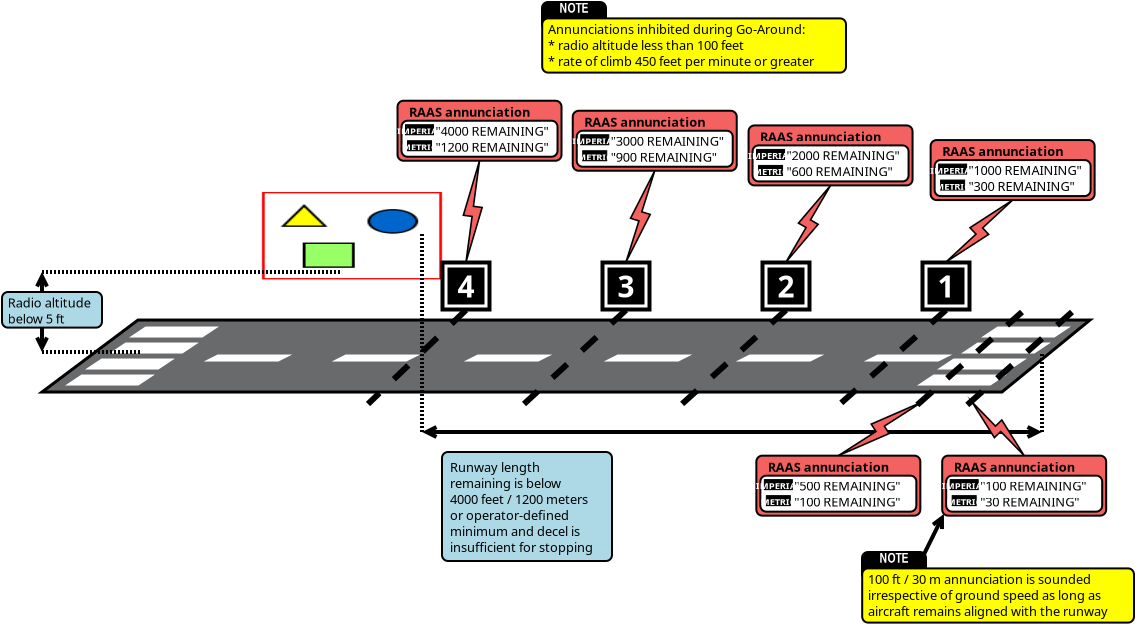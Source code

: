 <?xml version="1.0" encoding="UTF-8"?>
<dia:diagram xmlns:dia="http://www.lysator.liu.se/~alla/dia/">
  <dia:layer name="Background" visible="true" active="true">
    <dia:object type="Standard - Line" version="0" id="O0">
      <dia:attribute name="obj_pos">
        <dia:point val="60,26"/>
      </dia:attribute>
      <dia:attribute name="obj_bb">
        <dia:rectangle val="28.9,25.588;60.1,26.412"/>
      </dia:attribute>
      <dia:attribute name="conn_endpoints">
        <dia:point val="60,26"/>
        <dia:point val="29,26"/>
      </dia:attribute>
      <dia:attribute name="numcp">
        <dia:int val="1"/>
      </dia:attribute>
      <dia:attribute name="line_width">
        <dia:real val="0.2"/>
      </dia:attribute>
      <dia:attribute name="start_arrow">
        <dia:enum val="1"/>
      </dia:attribute>
      <dia:attribute name="start_arrow_length">
        <dia:real val="0.5"/>
      </dia:attribute>
      <dia:attribute name="start_arrow_width">
        <dia:real val="0.5"/>
      </dia:attribute>
      <dia:attribute name="end_arrow">
        <dia:enum val="1"/>
      </dia:attribute>
      <dia:attribute name="end_arrow_length">
        <dia:real val="0.5"/>
      </dia:attribute>
      <dia:attribute name="end_arrow_width">
        <dia:real val="0.5"/>
      </dia:attribute>
    </dia:object>
    <dia:object type="Standard - Polygon" version="0" id="O1">
      <dia:attribute name="obj_pos">
        <dia:point val="14.8,20.4"/>
      </dia:attribute>
      <dia:attribute name="obj_bb">
        <dia:rectangle val="9.775,20.325;62.61,24.075"/>
      </dia:attribute>
      <dia:attribute name="poly_points">
        <dia:point val="14.8,20.4"/>
        <dia:point val="62.4,20.4"/>
        <dia:point val="58,24"/>
        <dia:point val="10,24"/>
      </dia:attribute>
      <dia:attribute name="line_width">
        <dia:real val="0.15"/>
      </dia:attribute>
      <dia:attribute name="inner_color">
        <dia:color val="#696a6c"/>
      </dia:attribute>
      <dia:attribute name="show_background">
        <dia:boolean val="true"/>
      </dia:attribute>
    </dia:object>
    <dia:object type="Standard - Polygon" version="0" id="O2">
      <dia:attribute name="obj_pos">
        <dia:point val="15.2,20.8"/>
      </dia:attribute>
      <dia:attribute name="obj_bb">
        <dia:rectangle val="14.352,20.725;18.848,21.275"/>
      </dia:attribute>
      <dia:attribute name="poly_points">
        <dia:point val="15.2,20.8"/>
        <dia:point val="18.6,20.8"/>
        <dia:point val="18,21.2"/>
        <dia:point val="14.6,21.2"/>
      </dia:attribute>
      <dia:attribute name="line_color">
        <dia:color val="#ffffff"/>
      </dia:attribute>
      <dia:attribute name="line_width">
        <dia:real val="0.15"/>
      </dia:attribute>
      <dia:attribute name="show_background">
        <dia:boolean val="true"/>
      </dia:attribute>
    </dia:object>
    <dia:object type="Standard - Polygon" version="0" id="O3">
      <dia:attribute name="obj_pos">
        <dia:point val="12,23.2"/>
      </dia:attribute>
      <dia:attribute name="obj_bb">
        <dia:rectangle val="11.152,23.125;15.648,23.675"/>
      </dia:attribute>
      <dia:attribute name="poly_points">
        <dia:point val="12,23.2"/>
        <dia:point val="15.4,23.2"/>
        <dia:point val="14.8,23.6"/>
        <dia:point val="11.4,23.6"/>
      </dia:attribute>
      <dia:attribute name="line_color">
        <dia:color val="#ffffff"/>
      </dia:attribute>
      <dia:attribute name="line_width">
        <dia:real val="0.15"/>
      </dia:attribute>
      <dia:attribute name="show_background">
        <dia:boolean val="true"/>
      </dia:attribute>
    </dia:object>
    <dia:object type="Standard - Polygon" version="0" id="O4">
      <dia:attribute name="obj_pos">
        <dia:point val="13,22.4"/>
      </dia:attribute>
      <dia:attribute name="obj_bb">
        <dia:rectangle val="12.152,22.325;16.648,22.875"/>
      </dia:attribute>
      <dia:attribute name="poly_points">
        <dia:point val="13,22.4"/>
        <dia:point val="16.4,22.4"/>
        <dia:point val="15.8,22.8"/>
        <dia:point val="12.4,22.8"/>
      </dia:attribute>
      <dia:attribute name="line_color">
        <dia:color val="#ffffff"/>
      </dia:attribute>
      <dia:attribute name="line_width">
        <dia:real val="0.15"/>
      </dia:attribute>
      <dia:attribute name="show_background">
        <dia:boolean val="true"/>
      </dia:attribute>
    </dia:object>
    <dia:object type="Standard - Polygon" version="0" id="O5">
      <dia:attribute name="obj_pos">
        <dia:point val="14.2,21.6"/>
      </dia:attribute>
      <dia:attribute name="obj_bb">
        <dia:rectangle val="13.352,21.525;17.848,22.075"/>
      </dia:attribute>
      <dia:attribute name="poly_points">
        <dia:point val="14.2,21.6"/>
        <dia:point val="17.6,21.6"/>
        <dia:point val="17,22"/>
        <dia:point val="13.6,22"/>
      </dia:attribute>
      <dia:attribute name="line_color">
        <dia:color val="#ffffff"/>
      </dia:attribute>
      <dia:attribute name="line_width">
        <dia:real val="0.15"/>
      </dia:attribute>
      <dia:attribute name="show_background">
        <dia:boolean val="true"/>
      </dia:attribute>
    </dia:object>
    <dia:object type="Standard - Polygon" version="0" id="O6">
      <dia:attribute name="obj_pos">
        <dia:point val="18.8,22.2"/>
      </dia:attribute>
      <dia:attribute name="obj_bb">
        <dia:rectangle val="18.082,22.125;22.518,22.475"/>
      </dia:attribute>
      <dia:attribute name="poly_points">
        <dia:point val="18.8,22.2"/>
        <dia:point val="22.2,22.2"/>
        <dia:point val="21.8,22.4"/>
        <dia:point val="18.4,22.4"/>
      </dia:attribute>
      <dia:attribute name="line_color">
        <dia:color val="#ffffff"/>
      </dia:attribute>
      <dia:attribute name="line_width">
        <dia:real val="0.15"/>
      </dia:attribute>
      <dia:attribute name="show_background">
        <dia:boolean val="true"/>
      </dia:attribute>
    </dia:object>
    <dia:object type="Standard - Polygon" version="0" id="O7">
      <dia:attribute name="obj_pos">
        <dia:point val="25.2,22.2"/>
      </dia:attribute>
      <dia:attribute name="obj_bb">
        <dia:rectangle val="24.482,22.125;28.918,22.475"/>
      </dia:attribute>
      <dia:attribute name="poly_points">
        <dia:point val="25.2,22.2"/>
        <dia:point val="28.6,22.2"/>
        <dia:point val="28.2,22.4"/>
        <dia:point val="24.8,22.4"/>
      </dia:attribute>
      <dia:attribute name="line_color">
        <dia:color val="#ffffff"/>
      </dia:attribute>
      <dia:attribute name="line_width">
        <dia:real val="0.15"/>
      </dia:attribute>
      <dia:attribute name="show_background">
        <dia:boolean val="true"/>
      </dia:attribute>
    </dia:object>
    <dia:object type="Standard - Polygon" version="0" id="O8">
      <dia:attribute name="obj_pos">
        <dia:point val="31.8,22.2"/>
      </dia:attribute>
      <dia:attribute name="obj_bb">
        <dia:rectangle val="31.082,22.125;35.518,22.475"/>
      </dia:attribute>
      <dia:attribute name="poly_points">
        <dia:point val="31.8,22.2"/>
        <dia:point val="35.2,22.2"/>
        <dia:point val="34.8,22.4"/>
        <dia:point val="31.4,22.4"/>
      </dia:attribute>
      <dia:attribute name="line_color">
        <dia:color val="#ffffff"/>
      </dia:attribute>
      <dia:attribute name="line_width">
        <dia:real val="0.15"/>
      </dia:attribute>
      <dia:attribute name="show_background">
        <dia:boolean val="true"/>
      </dia:attribute>
    </dia:object>
    <dia:object type="Standard - Polygon" version="0" id="O9">
      <dia:attribute name="obj_pos">
        <dia:point val="38.8,22.2"/>
      </dia:attribute>
      <dia:attribute name="obj_bb">
        <dia:rectangle val="38.082,22.125;42.518,22.475"/>
      </dia:attribute>
      <dia:attribute name="poly_points">
        <dia:point val="38.8,22.2"/>
        <dia:point val="42.2,22.2"/>
        <dia:point val="41.8,22.4"/>
        <dia:point val="38.4,22.4"/>
      </dia:attribute>
      <dia:attribute name="line_color">
        <dia:color val="#ffffff"/>
      </dia:attribute>
      <dia:attribute name="line_width">
        <dia:real val="0.15"/>
      </dia:attribute>
      <dia:attribute name="show_background">
        <dia:boolean val="true"/>
      </dia:attribute>
    </dia:object>
    <dia:group>
      <dia:object type="Standard - Polygon" version="0" id="O10">
        <dia:attribute name="obj_pos">
          <dia:point val="57.8,20.8"/>
        </dia:attribute>
        <dia:attribute name="obj_bb">
          <dia:rectangle val="56.952,20.725;61.448,21.275"/>
        </dia:attribute>
        <dia:attribute name="poly_points">
          <dia:point val="57.8,20.8"/>
          <dia:point val="61.2,20.8"/>
          <dia:point val="60.6,21.2"/>
          <dia:point val="57.2,21.2"/>
        </dia:attribute>
        <dia:attribute name="line_color">
          <dia:color val="#ffffff"/>
        </dia:attribute>
        <dia:attribute name="line_width">
          <dia:real val="0.15"/>
        </dia:attribute>
        <dia:attribute name="show_background">
          <dia:boolean val="true"/>
        </dia:attribute>
      </dia:object>
      <dia:object type="Standard - Polygon" version="0" id="O11">
        <dia:attribute name="obj_pos">
          <dia:point val="54.6,23.2"/>
        </dia:attribute>
        <dia:attribute name="obj_bb">
          <dia:rectangle val="53.752,23.125;58.248,23.675"/>
        </dia:attribute>
        <dia:attribute name="poly_points">
          <dia:point val="54.6,23.2"/>
          <dia:point val="58,23.2"/>
          <dia:point val="57.4,23.6"/>
          <dia:point val="54,23.6"/>
        </dia:attribute>
        <dia:attribute name="line_color">
          <dia:color val="#ffffff"/>
        </dia:attribute>
        <dia:attribute name="line_width">
          <dia:real val="0.15"/>
        </dia:attribute>
        <dia:attribute name="show_background">
          <dia:boolean val="true"/>
        </dia:attribute>
      </dia:object>
      <dia:object type="Standard - Polygon" version="0" id="O12">
        <dia:attribute name="obj_pos">
          <dia:point val="55.6,22.4"/>
        </dia:attribute>
        <dia:attribute name="obj_bb">
          <dia:rectangle val="54.752,22.325;59.248,22.875"/>
        </dia:attribute>
        <dia:attribute name="poly_points">
          <dia:point val="55.6,22.4"/>
          <dia:point val="59,22.4"/>
          <dia:point val="58.4,22.8"/>
          <dia:point val="55,22.8"/>
        </dia:attribute>
        <dia:attribute name="line_color">
          <dia:color val="#ffffff"/>
        </dia:attribute>
        <dia:attribute name="line_width">
          <dia:real val="0.15"/>
        </dia:attribute>
        <dia:attribute name="show_background">
          <dia:boolean val="true"/>
        </dia:attribute>
      </dia:object>
      <dia:object type="Standard - Polygon" version="0" id="O13">
        <dia:attribute name="obj_pos">
          <dia:point val="56.8,21.6"/>
        </dia:attribute>
        <dia:attribute name="obj_bb">
          <dia:rectangle val="55.952,21.525;60.448,22.075"/>
        </dia:attribute>
        <dia:attribute name="poly_points">
          <dia:point val="56.8,21.6"/>
          <dia:point val="60.2,21.6"/>
          <dia:point val="59.6,22"/>
          <dia:point val="56.2,22"/>
        </dia:attribute>
        <dia:attribute name="line_color">
          <dia:color val="#ffffff"/>
        </dia:attribute>
        <dia:attribute name="line_width">
          <dia:real val="0.15"/>
        </dia:attribute>
        <dia:attribute name="show_background">
          <dia:boolean val="true"/>
        </dia:attribute>
      </dia:object>
    </dia:group>
    <dia:object type="Standard - Image" version="0" id="O14">
      <dia:attribute name="obj_pos">
        <dia:point val="21,14"/>
      </dia:attribute>
      <dia:attribute name="obj_bb">
        <dia:rectangle val="20.925,13.925;30.075,18.446"/>
      </dia:attribute>
      <dia:attribute name="elem_corner">
        <dia:point val="21,14"/>
      </dia:attribute>
      <dia:attribute name="elem_width">
        <dia:real val="9"/>
      </dia:attribute>
      <dia:attribute name="elem_height">
        <dia:real val="4.371"/>
      </dia:attribute>
      <dia:attribute name="border_width">
        <dia:real val="0.15"/>
      </dia:attribute>
      <dia:attribute name="draw_border">
        <dia:boolean val="false"/>
      </dia:attribute>
      <dia:attribute name="keep_aspect">
        <dia:boolean val="true"/>
      </dia:attribute>
      <dia:attribute name="file">
        <dia:string>#airplane_take_off.png#</dia:string>
      </dia:attribute>
    </dia:object>
    <dia:object type="Standard - Polygon" version="0" id="O15">
      <dia:attribute name="obj_pos">
        <dia:point val="45.4,22.2"/>
      </dia:attribute>
      <dia:attribute name="obj_bb">
        <dia:rectangle val="44.682,22.125;49.118,22.475"/>
      </dia:attribute>
      <dia:attribute name="poly_points">
        <dia:point val="45.4,22.2"/>
        <dia:point val="48.8,22.2"/>
        <dia:point val="48.4,22.4"/>
        <dia:point val="45,22.4"/>
      </dia:attribute>
      <dia:attribute name="line_color">
        <dia:color val="#ffffff"/>
      </dia:attribute>
      <dia:attribute name="line_width">
        <dia:real val="0.15"/>
      </dia:attribute>
      <dia:attribute name="show_background">
        <dia:boolean val="true"/>
      </dia:attribute>
    </dia:object>
    <dia:object type="Standard - Polygon" version="0" id="O16">
      <dia:attribute name="obj_pos">
        <dia:point val="51.8,22.2"/>
      </dia:attribute>
      <dia:attribute name="obj_bb">
        <dia:rectangle val="51.082,22.125;55.518,22.475"/>
      </dia:attribute>
      <dia:attribute name="poly_points">
        <dia:point val="51.8,22.2"/>
        <dia:point val="55.2,22.2"/>
        <dia:point val="54.8,22.4"/>
        <dia:point val="51.4,22.4"/>
      </dia:attribute>
      <dia:attribute name="line_color">
        <dia:color val="#ffffff"/>
      </dia:attribute>
      <dia:attribute name="line_width">
        <dia:real val="0.15"/>
      </dia:attribute>
      <dia:attribute name="show_background">
        <dia:boolean val="true"/>
      </dia:attribute>
    </dia:object>
    <dia:object type="Network - WAN Link" version="1" id="O17">
      <dia:attribute name="obj_pos">
        <dia:point val="39.2,17.5"/>
      </dia:attribute>
      <dia:attribute name="obj_bb">
        <dia:rectangle val="39.2,12.938;40.637,17.5"/>
      </dia:attribute>
      <dia:attribute name="conn_endpoints">
        <dia:point val="39.2,17.5"/>
        <dia:point val="40.637,12.938"/>
      </dia:attribute>
      <dia:attribute name="width">
        <dia:real val="1"/>
      </dia:attribute>
      <dia:attribute name="line_color">
        <dia:color val="#000000"/>
      </dia:attribute>
      <dia:attribute name="fill_color">
        <dia:color val="#f46161"/>
      </dia:attribute>
      <dia:connections>
        <dia:connection handle="0" to="O35" connection="1"/>
        <dia:connection handle="1" to="O59" connection="6"/>
      </dia:connections>
    </dia:object>
    <dia:object type="Network - WAN Link" version="1" id="O18">
      <dia:attribute name="obj_pos">
        <dia:point val="47.2,17.5"/>
      </dia:attribute>
      <dia:attribute name="obj_bb">
        <dia:rectangle val="47.2,13.671;49.428,17.5"/>
      </dia:attribute>
      <dia:attribute name="conn_endpoints">
        <dia:point val="47.2,17.5"/>
        <dia:point val="49.428,13.671"/>
      </dia:attribute>
      <dia:attribute name="width">
        <dia:real val="1"/>
      </dia:attribute>
      <dia:attribute name="line_color">
        <dia:color val="#000000"/>
      </dia:attribute>
      <dia:attribute name="fill_color">
        <dia:color val="#f46161"/>
      </dia:attribute>
      <dia:connections>
        <dia:connection handle="0" to="O32" connection="1"/>
        <dia:connection handle="1" to="O67" connection="6"/>
      </dia:connections>
    </dia:object>
    <dia:object type="Network - WAN Link" version="1" id="O19">
      <dia:attribute name="obj_pos">
        <dia:point val="55.2,17.5"/>
      </dia:attribute>
      <dia:attribute name="obj_bb">
        <dia:rectangle val="55.2,14.403;58.531,17.5"/>
      </dia:attribute>
      <dia:attribute name="conn_endpoints">
        <dia:point val="55.2,17.5"/>
        <dia:point val="58.531,14.403"/>
      </dia:attribute>
      <dia:attribute name="width">
        <dia:real val="1"/>
      </dia:attribute>
      <dia:attribute name="line_color">
        <dia:color val="#000000"/>
      </dia:attribute>
      <dia:attribute name="fill_color">
        <dia:color val="#f46161"/>
      </dia:attribute>
      <dia:connections>
        <dia:connection handle="0" to="O29" connection="1"/>
        <dia:connection handle="1" to="O75" connection="6"/>
      </dia:connections>
    </dia:object>
    <dia:object type="Standard - Line" version="0" id="O20">
      <dia:attribute name="obj_pos">
        <dia:point val="47.2,19.9"/>
      </dia:attribute>
      <dia:attribute name="obj_bb">
        <dia:rectangle val="41.788,19.688;47.412,24.812"/>
      </dia:attribute>
      <dia:attribute name="conn_endpoints">
        <dia:point val="47.2,19.9"/>
        <dia:point val="42,24.6"/>
      </dia:attribute>
      <dia:attribute name="numcp">
        <dia:int val="1"/>
      </dia:attribute>
      <dia:attribute name="line_width">
        <dia:real val="0.3"/>
      </dia:attribute>
      <dia:attribute name="line_style">
        <dia:enum val="1"/>
      </dia:attribute>
      <dia:connections>
        <dia:connection handle="0" to="O32" connection="6"/>
      </dia:connections>
    </dia:object>
    <dia:object type="Standard - Line" version="0" id="O21">
      <dia:attribute name="obj_pos">
        <dia:point val="39.2,19.9"/>
      </dia:attribute>
      <dia:attribute name="obj_bb">
        <dia:rectangle val="33.888,19.688;39.412,24.812"/>
      </dia:attribute>
      <dia:attribute name="conn_endpoints">
        <dia:point val="39.2,19.9"/>
        <dia:point val="34.1,24.6"/>
      </dia:attribute>
      <dia:attribute name="numcp">
        <dia:int val="1"/>
      </dia:attribute>
      <dia:attribute name="line_width">
        <dia:real val="0.3"/>
      </dia:attribute>
      <dia:attribute name="line_style">
        <dia:enum val="1"/>
      </dia:attribute>
      <dia:connections>
        <dia:connection handle="0" to="O35" connection="6"/>
      </dia:connections>
    </dia:object>
    <dia:object type="Standard - Line" version="0" id="O22">
      <dia:attribute name="obj_pos">
        <dia:point val="55.2,19.9"/>
      </dia:attribute>
      <dia:attribute name="obj_bb">
        <dia:rectangle val="49.688,19.688;55.412,24.812"/>
      </dia:attribute>
      <dia:attribute name="conn_endpoints">
        <dia:point val="55.2,19.9"/>
        <dia:point val="49.9,24.6"/>
      </dia:attribute>
      <dia:attribute name="numcp">
        <dia:int val="1"/>
      </dia:attribute>
      <dia:attribute name="line_width">
        <dia:real val="0.3"/>
      </dia:attribute>
      <dia:attribute name="line_style">
        <dia:enum val="1"/>
      </dia:attribute>
      <dia:connections>
        <dia:connection handle="0" to="O29" connection="6"/>
      </dia:connections>
    </dia:object>
    <dia:object type="Standard - Line" version="0" id="O23">
      <dia:attribute name="obj_pos">
        <dia:point val="10,22"/>
      </dia:attribute>
      <dia:attribute name="obj_bb">
        <dia:rectangle val="9.9,21.9;15.1,22.1"/>
      </dia:attribute>
      <dia:attribute name="conn_endpoints">
        <dia:point val="10,22"/>
        <dia:point val="15,22"/>
      </dia:attribute>
      <dia:attribute name="numcp">
        <dia:int val="1"/>
      </dia:attribute>
      <dia:attribute name="line_width">
        <dia:real val="0.2"/>
      </dia:attribute>
      <dia:attribute name="line_style">
        <dia:enum val="4"/>
      </dia:attribute>
    </dia:object>
    <dia:object type="Standard - Line" version="0" id="O24">
      <dia:attribute name="obj_pos">
        <dia:point val="10,18"/>
      </dia:attribute>
      <dia:attribute name="obj_bb">
        <dia:rectangle val="9.588,17.9;10.412,22.1"/>
      </dia:attribute>
      <dia:attribute name="conn_endpoints">
        <dia:point val="10,18"/>
        <dia:point val="10,22"/>
      </dia:attribute>
      <dia:attribute name="numcp">
        <dia:int val="1"/>
      </dia:attribute>
      <dia:attribute name="line_width">
        <dia:real val="0.2"/>
      </dia:attribute>
      <dia:attribute name="start_arrow">
        <dia:enum val="1"/>
      </dia:attribute>
      <dia:attribute name="start_arrow_length">
        <dia:real val="0.5"/>
      </dia:attribute>
      <dia:attribute name="start_arrow_width">
        <dia:real val="0.5"/>
      </dia:attribute>
      <dia:attribute name="end_arrow">
        <dia:enum val="1"/>
      </dia:attribute>
      <dia:attribute name="end_arrow_length">
        <dia:real val="0.5"/>
      </dia:attribute>
      <dia:attribute name="end_arrow_width">
        <dia:real val="0.5"/>
      </dia:attribute>
    </dia:object>
    <dia:object type="Standard - Line" version="0" id="O25">
      <dia:attribute name="obj_pos">
        <dia:point val="10,18"/>
      </dia:attribute>
      <dia:attribute name="obj_bb">
        <dia:rectangle val="9.9,17.9;25.1,18.1"/>
      </dia:attribute>
      <dia:attribute name="conn_endpoints">
        <dia:point val="10,18"/>
        <dia:point val="25,18"/>
      </dia:attribute>
      <dia:attribute name="numcp">
        <dia:int val="1"/>
      </dia:attribute>
      <dia:attribute name="line_width">
        <dia:real val="0.2"/>
      </dia:attribute>
      <dia:attribute name="line_style">
        <dia:enum val="4"/>
      </dia:attribute>
    </dia:object>
    <dia:group>
      <dia:object type="Standard - Box" version="0" id="O26">
        <dia:attribute name="obj_pos">
          <dia:point val="8,19"/>
        </dia:attribute>
        <dia:attribute name="obj_bb">
          <dia:rectangle val="7.95,18.95;13.05,20.831"/>
        </dia:attribute>
        <dia:attribute name="elem_corner">
          <dia:point val="8,19"/>
        </dia:attribute>
        <dia:attribute name="elem_width">
          <dia:real val="5"/>
        </dia:attribute>
        <dia:attribute name="elem_height">
          <dia:real val="1.781"/>
        </dia:attribute>
        <dia:attribute name="border_width">
          <dia:real val="0.1"/>
        </dia:attribute>
        <dia:attribute name="inner_color">
          <dia:color val="#add8e6"/>
        </dia:attribute>
        <dia:attribute name="show_background">
          <dia:boolean val="true"/>
        </dia:attribute>
        <dia:attribute name="corner_radius">
          <dia:real val="0.3"/>
        </dia:attribute>
      </dia:object>
      <dia:object type="Standard - Text" version="1" id="O27">
        <dia:attribute name="obj_pos">
          <dia:point val="8.29,19.781"/>
        </dia:attribute>
        <dia:attribute name="obj_bb">
          <dia:rectangle val="8.29,19.186;12.747,20.731"/>
        </dia:attribute>
        <dia:attribute name="text">
          <dia:composite type="text">
            <dia:attribute name="string">
              <dia:string>#Radio altitude
below 5 ft#</dia:string>
            </dia:attribute>
            <dia:attribute name="font">
              <dia:font family="sans" style="0" name="Helvetica"/>
            </dia:attribute>
            <dia:attribute name="height">
              <dia:real val="0.8"/>
            </dia:attribute>
            <dia:attribute name="pos">
              <dia:point val="8.29,19.781"/>
            </dia:attribute>
            <dia:attribute name="color">
              <dia:color val="#000000"/>
            </dia:attribute>
            <dia:attribute name="alignment">
              <dia:enum val="0"/>
            </dia:attribute>
          </dia:composite>
        </dia:attribute>
        <dia:attribute name="valign">
          <dia:enum val="3"/>
        </dia:attribute>
      </dia:object>
    </dia:group>
    <dia:object type="Standard - Line" version="0" id="O28">
      <dia:attribute name="obj_pos">
        <dia:point val="31.2,19.9"/>
      </dia:attribute>
      <dia:attribute name="obj_bb">
        <dia:rectangle val="26.088,19.688;31.412,24.812"/>
      </dia:attribute>
      <dia:attribute name="conn_endpoints">
        <dia:point val="31.2,19.9"/>
        <dia:point val="26.3,24.6"/>
      </dia:attribute>
      <dia:attribute name="numcp">
        <dia:int val="1"/>
      </dia:attribute>
      <dia:attribute name="line_width">
        <dia:real val="0.3"/>
      </dia:attribute>
      <dia:attribute name="line_style">
        <dia:enum val="1"/>
      </dia:attribute>
      <dia:connections>
        <dia:connection handle="0" to="O38" connection="6"/>
      </dia:connections>
    </dia:object>
    <dia:group>
      <dia:object type="Standard - Box" version="0" id="O29">
        <dia:attribute name="obj_pos">
          <dia:point val="54,17.5"/>
        </dia:attribute>
        <dia:attribute name="obj_bb">
          <dia:rectangle val="53.925,17.425;56.475,19.975"/>
        </dia:attribute>
        <dia:attribute name="elem_corner">
          <dia:point val="54,17.5"/>
        </dia:attribute>
        <dia:attribute name="elem_width">
          <dia:real val="2.4"/>
        </dia:attribute>
        <dia:attribute name="elem_height">
          <dia:real val="2.4"/>
        </dia:attribute>
        <dia:attribute name="border_width">
          <dia:real val="0.15"/>
        </dia:attribute>
        <dia:attribute name="inner_color">
          <dia:color val="#000000"/>
        </dia:attribute>
        <dia:attribute name="show_background">
          <dia:boolean val="true"/>
        </dia:attribute>
      </dia:object>
      <dia:object type="Standard - Box" version="0" id="O30">
        <dia:attribute name="obj_pos">
          <dia:point val="54.2,17.7"/>
        </dia:attribute>
        <dia:attribute name="obj_bb">
          <dia:rectangle val="54.125,17.625;56.275,19.775"/>
        </dia:attribute>
        <dia:attribute name="elem_corner">
          <dia:point val="54.2,17.7"/>
        </dia:attribute>
        <dia:attribute name="elem_width">
          <dia:real val="2"/>
        </dia:attribute>
        <dia:attribute name="elem_height">
          <dia:real val="2"/>
        </dia:attribute>
        <dia:attribute name="border_width">
          <dia:real val="0.15"/>
        </dia:attribute>
        <dia:attribute name="border_color">
          <dia:color val="#ffffff"/>
        </dia:attribute>
        <dia:attribute name="inner_color">
          <dia:color val="#000000"/>
        </dia:attribute>
        <dia:attribute name="show_background">
          <dia:boolean val="true"/>
        </dia:attribute>
      </dia:object>
      <dia:object type="Standard - Text" version="1" id="O31">
        <dia:attribute name="obj_pos">
          <dia:point val="55.2,18.7"/>
        </dia:attribute>
        <dia:attribute name="obj_bb">
          <dia:rectangle val="54.682,17.835;55.718,19.565"/>
        </dia:attribute>
        <dia:attribute name="text">
          <dia:composite type="text">
            <dia:attribute name="string">
              <dia:string>#1#</dia:string>
            </dia:attribute>
            <dia:attribute name="font">
              <dia:font family="sans" style="80" name="Helvetica-Bold"/>
            </dia:attribute>
            <dia:attribute name="height">
              <dia:real val="1.858"/>
            </dia:attribute>
            <dia:attribute name="pos">
              <dia:point val="55.2,19.215"/>
            </dia:attribute>
            <dia:attribute name="color">
              <dia:color val="#ffffff"/>
            </dia:attribute>
            <dia:attribute name="alignment">
              <dia:enum val="1"/>
            </dia:attribute>
          </dia:composite>
        </dia:attribute>
        <dia:attribute name="valign">
          <dia:enum val="2"/>
        </dia:attribute>
        <dia:connections>
          <dia:connection handle="0" to="O30" connection="8"/>
        </dia:connections>
      </dia:object>
    </dia:group>
    <dia:group>
      <dia:object type="Standard - Box" version="0" id="O32">
        <dia:attribute name="obj_pos">
          <dia:point val="46,17.5"/>
        </dia:attribute>
        <dia:attribute name="obj_bb">
          <dia:rectangle val="45.925,17.425;48.475,19.975"/>
        </dia:attribute>
        <dia:attribute name="elem_corner">
          <dia:point val="46,17.5"/>
        </dia:attribute>
        <dia:attribute name="elem_width">
          <dia:real val="2.4"/>
        </dia:attribute>
        <dia:attribute name="elem_height">
          <dia:real val="2.4"/>
        </dia:attribute>
        <dia:attribute name="border_width">
          <dia:real val="0.15"/>
        </dia:attribute>
        <dia:attribute name="inner_color">
          <dia:color val="#000000"/>
        </dia:attribute>
        <dia:attribute name="show_background">
          <dia:boolean val="true"/>
        </dia:attribute>
      </dia:object>
      <dia:object type="Standard - Box" version="0" id="O33">
        <dia:attribute name="obj_pos">
          <dia:point val="46.2,17.7"/>
        </dia:attribute>
        <dia:attribute name="obj_bb">
          <dia:rectangle val="46.125,17.625;48.275,19.775"/>
        </dia:attribute>
        <dia:attribute name="elem_corner">
          <dia:point val="46.2,17.7"/>
        </dia:attribute>
        <dia:attribute name="elem_width">
          <dia:real val="2"/>
        </dia:attribute>
        <dia:attribute name="elem_height">
          <dia:real val="2"/>
        </dia:attribute>
        <dia:attribute name="border_width">
          <dia:real val="0.15"/>
        </dia:attribute>
        <dia:attribute name="border_color">
          <dia:color val="#ffffff"/>
        </dia:attribute>
        <dia:attribute name="inner_color">
          <dia:color val="#000000"/>
        </dia:attribute>
        <dia:attribute name="show_background">
          <dia:boolean val="true"/>
        </dia:attribute>
      </dia:object>
      <dia:object type="Standard - Text" version="1" id="O34">
        <dia:attribute name="obj_pos">
          <dia:point val="47.2,18.7"/>
        </dia:attribute>
        <dia:attribute name="obj_bb">
          <dia:rectangle val="46.682,17.835;47.718,19.565"/>
        </dia:attribute>
        <dia:attribute name="text">
          <dia:composite type="text">
            <dia:attribute name="string">
              <dia:string>#2#</dia:string>
            </dia:attribute>
            <dia:attribute name="font">
              <dia:font family="sans" style="80" name="Helvetica-Bold"/>
            </dia:attribute>
            <dia:attribute name="height">
              <dia:real val="1.858"/>
            </dia:attribute>
            <dia:attribute name="pos">
              <dia:point val="47.2,19.215"/>
            </dia:attribute>
            <dia:attribute name="color">
              <dia:color val="#ffffff"/>
            </dia:attribute>
            <dia:attribute name="alignment">
              <dia:enum val="1"/>
            </dia:attribute>
          </dia:composite>
        </dia:attribute>
        <dia:attribute name="valign">
          <dia:enum val="2"/>
        </dia:attribute>
        <dia:connections>
          <dia:connection handle="0" to="O33" connection="8"/>
        </dia:connections>
      </dia:object>
    </dia:group>
    <dia:group>
      <dia:object type="Standard - Box" version="0" id="O35">
        <dia:attribute name="obj_pos">
          <dia:point val="38,17.5"/>
        </dia:attribute>
        <dia:attribute name="obj_bb">
          <dia:rectangle val="37.925,17.425;40.475,19.975"/>
        </dia:attribute>
        <dia:attribute name="elem_corner">
          <dia:point val="38,17.5"/>
        </dia:attribute>
        <dia:attribute name="elem_width">
          <dia:real val="2.4"/>
        </dia:attribute>
        <dia:attribute name="elem_height">
          <dia:real val="2.4"/>
        </dia:attribute>
        <dia:attribute name="border_width">
          <dia:real val="0.15"/>
        </dia:attribute>
        <dia:attribute name="inner_color">
          <dia:color val="#000000"/>
        </dia:attribute>
        <dia:attribute name="show_background">
          <dia:boolean val="true"/>
        </dia:attribute>
      </dia:object>
      <dia:object type="Standard - Box" version="0" id="O36">
        <dia:attribute name="obj_pos">
          <dia:point val="38.2,17.7"/>
        </dia:attribute>
        <dia:attribute name="obj_bb">
          <dia:rectangle val="38.125,17.625;40.275,19.775"/>
        </dia:attribute>
        <dia:attribute name="elem_corner">
          <dia:point val="38.2,17.7"/>
        </dia:attribute>
        <dia:attribute name="elem_width">
          <dia:real val="2"/>
        </dia:attribute>
        <dia:attribute name="elem_height">
          <dia:real val="2"/>
        </dia:attribute>
        <dia:attribute name="border_width">
          <dia:real val="0.15"/>
        </dia:attribute>
        <dia:attribute name="border_color">
          <dia:color val="#ffffff"/>
        </dia:attribute>
        <dia:attribute name="inner_color">
          <dia:color val="#000000"/>
        </dia:attribute>
        <dia:attribute name="show_background">
          <dia:boolean val="true"/>
        </dia:attribute>
      </dia:object>
      <dia:object type="Standard - Text" version="1" id="O37">
        <dia:attribute name="obj_pos">
          <dia:point val="39.2,18.7"/>
        </dia:attribute>
        <dia:attribute name="obj_bb">
          <dia:rectangle val="38.682,17.835;39.718,19.565"/>
        </dia:attribute>
        <dia:attribute name="text">
          <dia:composite type="text">
            <dia:attribute name="string">
              <dia:string>#3#</dia:string>
            </dia:attribute>
            <dia:attribute name="font">
              <dia:font family="sans" style="80" name="Helvetica-Bold"/>
            </dia:attribute>
            <dia:attribute name="height">
              <dia:real val="1.858"/>
            </dia:attribute>
            <dia:attribute name="pos">
              <dia:point val="39.2,19.215"/>
            </dia:attribute>
            <dia:attribute name="color">
              <dia:color val="#ffffff"/>
            </dia:attribute>
            <dia:attribute name="alignment">
              <dia:enum val="1"/>
            </dia:attribute>
          </dia:composite>
        </dia:attribute>
        <dia:attribute name="valign">
          <dia:enum val="2"/>
        </dia:attribute>
        <dia:connections>
          <dia:connection handle="0" to="O36" connection="8"/>
        </dia:connections>
      </dia:object>
    </dia:group>
    <dia:group>
      <dia:object type="Standard - Box" version="0" id="O38">
        <dia:attribute name="obj_pos">
          <dia:point val="30,17.5"/>
        </dia:attribute>
        <dia:attribute name="obj_bb">
          <dia:rectangle val="29.925,17.425;32.475,19.975"/>
        </dia:attribute>
        <dia:attribute name="elem_corner">
          <dia:point val="30,17.5"/>
        </dia:attribute>
        <dia:attribute name="elem_width">
          <dia:real val="2.4"/>
        </dia:attribute>
        <dia:attribute name="elem_height">
          <dia:real val="2.4"/>
        </dia:attribute>
        <dia:attribute name="border_width">
          <dia:real val="0.15"/>
        </dia:attribute>
        <dia:attribute name="inner_color">
          <dia:color val="#000000"/>
        </dia:attribute>
        <dia:attribute name="show_background">
          <dia:boolean val="true"/>
        </dia:attribute>
      </dia:object>
      <dia:object type="Standard - Box" version="0" id="O39">
        <dia:attribute name="obj_pos">
          <dia:point val="30.2,17.7"/>
        </dia:attribute>
        <dia:attribute name="obj_bb">
          <dia:rectangle val="30.125,17.625;32.275,19.775"/>
        </dia:attribute>
        <dia:attribute name="elem_corner">
          <dia:point val="30.2,17.7"/>
        </dia:attribute>
        <dia:attribute name="elem_width">
          <dia:real val="2"/>
        </dia:attribute>
        <dia:attribute name="elem_height">
          <dia:real val="2"/>
        </dia:attribute>
        <dia:attribute name="border_width">
          <dia:real val="0.15"/>
        </dia:attribute>
        <dia:attribute name="border_color">
          <dia:color val="#ffffff"/>
        </dia:attribute>
        <dia:attribute name="inner_color">
          <dia:color val="#000000"/>
        </dia:attribute>
        <dia:attribute name="show_background">
          <dia:boolean val="true"/>
        </dia:attribute>
      </dia:object>
      <dia:object type="Standard - Text" version="1" id="O40">
        <dia:attribute name="obj_pos">
          <dia:point val="31.2,18.7"/>
        </dia:attribute>
        <dia:attribute name="obj_bb">
          <dia:rectangle val="30.683,17.835;31.718,19.565"/>
        </dia:attribute>
        <dia:attribute name="text">
          <dia:composite type="text">
            <dia:attribute name="string">
              <dia:string>#4#</dia:string>
            </dia:attribute>
            <dia:attribute name="font">
              <dia:font family="sans" style="80" name="Helvetica-Bold"/>
            </dia:attribute>
            <dia:attribute name="height">
              <dia:real val="1.858"/>
            </dia:attribute>
            <dia:attribute name="pos">
              <dia:point val="31.2,19.215"/>
            </dia:attribute>
            <dia:attribute name="color">
              <dia:color val="#ffffff"/>
            </dia:attribute>
            <dia:attribute name="alignment">
              <dia:enum val="1"/>
            </dia:attribute>
          </dia:composite>
        </dia:attribute>
        <dia:attribute name="valign">
          <dia:enum val="2"/>
        </dia:attribute>
        <dia:connections>
          <dia:connection handle="0" to="O39" connection="8"/>
        </dia:connections>
      </dia:object>
    </dia:group>
    <dia:object type="Network - WAN Link" version="1" id="O41">
      <dia:attribute name="obj_pos">
        <dia:point val="31.2,17.5"/>
      </dia:attribute>
      <dia:attribute name="obj_bb">
        <dia:rectangle val="31.068,12.437;32.008,17.5"/>
      </dia:attribute>
      <dia:attribute name="conn_endpoints">
        <dia:point val="31.2,17.5"/>
        <dia:point val="31.876,12.437"/>
      </dia:attribute>
      <dia:attribute name="width">
        <dia:real val="1"/>
      </dia:attribute>
      <dia:attribute name="line_color">
        <dia:color val="#000000"/>
      </dia:attribute>
      <dia:attribute name="fill_color">
        <dia:color val="#f46161"/>
      </dia:attribute>
      <dia:connections>
        <dia:connection handle="0" to="O38" connection="1"/>
        <dia:connection handle="1" to="O83" connection="6"/>
      </dia:connections>
    </dia:object>
    <dia:object type="Standard - Line" version="0" id="O42">
      <dia:attribute name="obj_pos">
        <dia:point val="59,20"/>
      </dia:attribute>
      <dia:attribute name="obj_bb">
        <dia:rectangle val="53.488,19.788;59.212,24.912"/>
      </dia:attribute>
      <dia:attribute name="conn_endpoints">
        <dia:point val="59,20"/>
        <dia:point val="53.7,24.7"/>
      </dia:attribute>
      <dia:attribute name="numcp">
        <dia:int val="1"/>
      </dia:attribute>
      <dia:attribute name="line_width">
        <dia:real val="0.3"/>
      </dia:attribute>
      <dia:attribute name="line_style">
        <dia:enum val="1"/>
      </dia:attribute>
    </dia:object>
    <dia:object type="Standard - Line" version="0" id="O43">
      <dia:attribute name="obj_pos">
        <dia:point val="61.5,20"/>
      </dia:attribute>
      <dia:attribute name="obj_bb">
        <dia:rectangle val="55.988,19.788;61.712,24.912"/>
      </dia:attribute>
      <dia:attribute name="conn_endpoints">
        <dia:point val="61.5,20"/>
        <dia:point val="56.2,24.7"/>
      </dia:attribute>
      <dia:attribute name="numcp">
        <dia:int val="1"/>
      </dia:attribute>
      <dia:attribute name="line_width">
        <dia:real val="0.3"/>
      </dia:attribute>
      <dia:attribute name="line_style">
        <dia:enum val="1"/>
      </dia:attribute>
    </dia:object>
    <dia:object type="Network - WAN Link" version="1" id="O44">
      <dia:attribute name="obj_pos">
        <dia:point val="49.817,27.182"/>
      </dia:attribute>
      <dia:attribute name="obj_bb">
        <dia:rectangle val="49.817,24.5;54,27.182"/>
      </dia:attribute>
      <dia:attribute name="conn_endpoints">
        <dia:point val="49.817,27.182"/>
        <dia:point val="54,24.5"/>
      </dia:attribute>
      <dia:attribute name="width">
        <dia:real val="1"/>
      </dia:attribute>
      <dia:attribute name="line_color">
        <dia:color val="#000000"/>
      </dia:attribute>
      <dia:attribute name="fill_color">
        <dia:color val="#f46161"/>
      </dia:attribute>
      <dia:connections>
        <dia:connection handle="0" to="O91" connection="1"/>
      </dia:connections>
    </dia:object>
    <dia:object type="Network - WAN Link" version="1" id="O45">
      <dia:attribute name="obj_pos">
        <dia:point val="59.109,27.182"/>
      </dia:attribute>
      <dia:attribute name="obj_bb">
        <dia:rectangle val="56.5,24.5;59.109,27.182"/>
      </dia:attribute>
      <dia:attribute name="conn_endpoints">
        <dia:point val="59.109,27.182"/>
        <dia:point val="56.5,24.5"/>
      </dia:attribute>
      <dia:attribute name="width">
        <dia:real val="1"/>
      </dia:attribute>
      <dia:attribute name="line_color">
        <dia:color val="#000000"/>
      </dia:attribute>
      <dia:attribute name="fill_color">
        <dia:color val="#f46161"/>
      </dia:attribute>
      <dia:connections>
        <dia:connection handle="0" to="O99" connection="1"/>
      </dia:connections>
    </dia:object>
    <dia:group>
      <dia:group>
        <dia:object type="Standard - Box" version="0" id="O46">
          <dia:attribute name="obj_pos">
            <dia:point val="35,4.5"/>
          </dia:attribute>
          <dia:attribute name="obj_bb">
            <dia:rectangle val="34.95,4.45;38.25,5.95"/>
          </dia:attribute>
          <dia:attribute name="elem_corner">
            <dia:point val="35,4.5"/>
          </dia:attribute>
          <dia:attribute name="elem_width">
            <dia:real val="3.2"/>
          </dia:attribute>
          <dia:attribute name="elem_height">
            <dia:real val="1.4"/>
          </dia:attribute>
          <dia:attribute name="border_width">
            <dia:real val="0.1"/>
          </dia:attribute>
          <dia:attribute name="inner_color">
            <dia:color val="#000000"/>
          </dia:attribute>
          <dia:attribute name="show_background">
            <dia:boolean val="true"/>
          </dia:attribute>
          <dia:attribute name="corner_radius">
            <dia:real val="0.3"/>
          </dia:attribute>
        </dia:object>
        <dia:object type="Standard - Text" version="1" id="O47">
          <dia:attribute name="obj_pos">
            <dia:point val="36.6,4.9"/>
          </dia:attribute>
          <dia:attribute name="obj_bb">
            <dia:rectangle val="35.871,4.532;37.329,5.268"/>
          </dia:attribute>
          <dia:attribute name="text">
            <dia:composite type="text">
              <dia:attribute name="string">
                <dia:string>#NOTE#</dia:string>
              </dia:attribute>
              <dia:attribute name="font">
                <dia:font family="Arial Narrow" style="80" name="Courier"/>
              </dia:attribute>
              <dia:attribute name="height">
                <dia:real val="0.8"/>
              </dia:attribute>
              <dia:attribute name="pos">
                <dia:point val="36.6,5.133"/>
              </dia:attribute>
              <dia:attribute name="color">
                <dia:color val="#ffffff"/>
              </dia:attribute>
              <dia:attribute name="alignment">
                <dia:enum val="1"/>
              </dia:attribute>
            </dia:composite>
          </dia:attribute>
          <dia:attribute name="valign">
            <dia:enum val="2"/>
          </dia:attribute>
        </dia:object>
      </dia:group>
      <dia:object type="Standard - Box" version="0" id="O48">
        <dia:attribute name="obj_pos">
          <dia:point val="35.01,5.319"/>
        </dia:attribute>
        <dia:attribute name="obj_bb">
          <dia:rectangle val="34.96,5.269;50.25,8.081"/>
        </dia:attribute>
        <dia:attribute name="elem_corner">
          <dia:point val="35.01,5.319"/>
        </dia:attribute>
        <dia:attribute name="elem_width">
          <dia:real val="15.19"/>
        </dia:attribute>
        <dia:attribute name="elem_height">
          <dia:real val="2.712"/>
        </dia:attribute>
        <dia:attribute name="border_width">
          <dia:real val="0.1"/>
        </dia:attribute>
        <dia:attribute name="inner_color">
          <dia:color val="#ffff00"/>
        </dia:attribute>
        <dia:attribute name="show_background">
          <dia:boolean val="true"/>
        </dia:attribute>
        <dia:attribute name="corner_radius">
          <dia:real val="0.3"/>
        </dia:attribute>
      </dia:object>
      <dia:object type="Standard - Text" version="1" id="O49">
        <dia:attribute name="obj_pos">
          <dia:point val="35.3,6.1"/>
        </dia:attribute>
        <dia:attribute name="obj_bb">
          <dia:rectangle val="35.3,5.505;49.91,7.85"/>
        </dia:attribute>
        <dia:attribute name="text">
          <dia:composite type="text">
            <dia:attribute name="string">
              <dia:string>#Annunciations inhibited during Go-Around:
* radio altitude less than 100 feet
* rate of climb 450 feet per minute or greater#</dia:string>
            </dia:attribute>
            <dia:attribute name="font">
              <dia:font family="sans" style="0" name="Helvetica"/>
            </dia:attribute>
            <dia:attribute name="height">
              <dia:real val="0.8"/>
            </dia:attribute>
            <dia:attribute name="pos">
              <dia:point val="35.3,6.1"/>
            </dia:attribute>
            <dia:attribute name="color">
              <dia:color val="#000000"/>
            </dia:attribute>
            <dia:attribute name="alignment">
              <dia:enum val="0"/>
            </dia:attribute>
          </dia:composite>
        </dia:attribute>
        <dia:attribute name="valign">
          <dia:enum val="3"/>
        </dia:attribute>
      </dia:object>
    </dia:group>
    <dia:group>
      <dia:group>
        <dia:object type="Standard - Box" version="0" id="O50">
          <dia:attribute name="obj_pos">
            <dia:point val="51,32"/>
          </dia:attribute>
          <dia:attribute name="obj_bb">
            <dia:rectangle val="50.95,31.95;54.25,33.45"/>
          </dia:attribute>
          <dia:attribute name="elem_corner">
            <dia:point val="51,32"/>
          </dia:attribute>
          <dia:attribute name="elem_width">
            <dia:real val="3.2"/>
          </dia:attribute>
          <dia:attribute name="elem_height">
            <dia:real val="1.4"/>
          </dia:attribute>
          <dia:attribute name="border_width">
            <dia:real val="0.1"/>
          </dia:attribute>
          <dia:attribute name="inner_color">
            <dia:color val="#000000"/>
          </dia:attribute>
          <dia:attribute name="show_background">
            <dia:boolean val="true"/>
          </dia:attribute>
          <dia:attribute name="corner_radius">
            <dia:real val="0.3"/>
          </dia:attribute>
        </dia:object>
        <dia:object type="Standard - Text" version="1" id="O51">
          <dia:attribute name="obj_pos">
            <dia:point val="52.6,32.4"/>
          </dia:attribute>
          <dia:attribute name="obj_bb">
            <dia:rectangle val="51.871,32.032;53.329,32.767"/>
          </dia:attribute>
          <dia:attribute name="text">
            <dia:composite type="text">
              <dia:attribute name="string">
                <dia:string>#NOTE#</dia:string>
              </dia:attribute>
              <dia:attribute name="font">
                <dia:font family="Arial Narrow" style="80" name="Courier"/>
              </dia:attribute>
              <dia:attribute name="height">
                <dia:real val="0.8"/>
              </dia:attribute>
              <dia:attribute name="pos">
                <dia:point val="52.6,32.633"/>
              </dia:attribute>
              <dia:attribute name="color">
                <dia:color val="#ffffff"/>
              </dia:attribute>
              <dia:attribute name="alignment">
                <dia:enum val="1"/>
              </dia:attribute>
            </dia:composite>
          </dia:attribute>
          <dia:attribute name="valign">
            <dia:enum val="2"/>
          </dia:attribute>
        </dia:object>
      </dia:group>
      <dia:object type="Standard - Box" version="0" id="O52">
        <dia:attribute name="obj_pos">
          <dia:point val="51.01,32.819"/>
        </dia:attribute>
        <dia:attribute name="obj_bb">
          <dia:rectangle val="50.96,32.769;64.65,35.581"/>
        </dia:attribute>
        <dia:attribute name="elem_corner">
          <dia:point val="51.01,32.819"/>
        </dia:attribute>
        <dia:attribute name="elem_width">
          <dia:real val="13.59"/>
        </dia:attribute>
        <dia:attribute name="elem_height">
          <dia:real val="2.712"/>
        </dia:attribute>
        <dia:attribute name="border_width">
          <dia:real val="0.1"/>
        </dia:attribute>
        <dia:attribute name="inner_color">
          <dia:color val="#ffff00"/>
        </dia:attribute>
        <dia:attribute name="show_background">
          <dia:boolean val="true"/>
        </dia:attribute>
        <dia:attribute name="corner_radius">
          <dia:real val="0.3"/>
        </dia:attribute>
      </dia:object>
      <dia:object type="Standard - Text" version="1" id="O53">
        <dia:attribute name="obj_pos">
          <dia:point val="51.3,33.6"/>
        </dia:attribute>
        <dia:attribute name="obj_bb">
          <dia:rectangle val="51.3,33.005;64.31,35.35"/>
        </dia:attribute>
        <dia:attribute name="text">
          <dia:composite type="text">
            <dia:attribute name="string">
              <dia:string>#100 ft / 30 m annunciation is sounded
irrespective of ground speed as long as
aircraft remains aligned with the runway#</dia:string>
            </dia:attribute>
            <dia:attribute name="font">
              <dia:font family="sans" style="0" name="Helvetica"/>
            </dia:attribute>
            <dia:attribute name="height">
              <dia:real val="0.8"/>
            </dia:attribute>
            <dia:attribute name="pos">
              <dia:point val="51.3,33.6"/>
            </dia:attribute>
            <dia:attribute name="color">
              <dia:color val="#000000"/>
            </dia:attribute>
            <dia:attribute name="alignment">
              <dia:enum val="0"/>
            </dia:attribute>
          </dia:composite>
        </dia:attribute>
        <dia:attribute name="valign">
          <dia:enum val="3"/>
        </dia:attribute>
      </dia:object>
    </dia:group>
    <dia:object type="Standard - Line" version="0" id="O54">
      <dia:attribute name="obj_pos">
        <dia:point val="54.112,32.088"/>
      </dia:attribute>
      <dia:attribute name="obj_bb">
        <dia:rectangle val="53.978,29.894;55.237,32.222"/>
      </dia:attribute>
      <dia:attribute name="conn_endpoints">
        <dia:point val="54.112,32.088"/>
        <dia:point val="55.097,30.094"/>
      </dia:attribute>
      <dia:attribute name="numcp">
        <dia:int val="1"/>
      </dia:attribute>
      <dia:attribute name="line_width">
        <dia:real val="0.2"/>
      </dia:attribute>
      <dia:attribute name="end_arrow">
        <dia:enum val="1"/>
      </dia:attribute>
      <dia:attribute name="end_arrow_length">
        <dia:real val="0.5"/>
      </dia:attribute>
      <dia:attribute name="end_arrow_width">
        <dia:real val="0.5"/>
      </dia:attribute>
      <dia:connections>
        <dia:connection handle="0" to="O50" connection="2"/>
        <dia:connection handle="1" to="O99" connection="5"/>
      </dia:connections>
    </dia:object>
    <dia:object type="Standard - Line" version="0" id="O55">
      <dia:attribute name="obj_pos">
        <dia:point val="60,26"/>
      </dia:attribute>
      <dia:attribute name="obj_bb">
        <dia:rectangle val="59.9,21.9;60.1,26.1"/>
      </dia:attribute>
      <dia:attribute name="conn_endpoints">
        <dia:point val="60,26"/>
        <dia:point val="60,22"/>
      </dia:attribute>
      <dia:attribute name="numcp">
        <dia:int val="1"/>
      </dia:attribute>
      <dia:attribute name="line_width">
        <dia:real val="0.2"/>
      </dia:attribute>
      <dia:attribute name="line_style">
        <dia:enum val="4"/>
      </dia:attribute>
    </dia:object>
    <dia:object type="Standard - Line" version="0" id="O56">
      <dia:attribute name="obj_pos">
        <dia:point val="29,26"/>
      </dia:attribute>
      <dia:attribute name="obj_bb">
        <dia:rectangle val="28.9,15.9;29.1,26.1"/>
      </dia:attribute>
      <dia:attribute name="conn_endpoints">
        <dia:point val="29,26"/>
        <dia:point val="29,16"/>
      </dia:attribute>
      <dia:attribute name="numcp">
        <dia:int val="1"/>
      </dia:attribute>
      <dia:attribute name="line_width">
        <dia:real val="0.2"/>
      </dia:attribute>
      <dia:attribute name="line_style">
        <dia:enum val="4"/>
      </dia:attribute>
    </dia:object>
    <dia:object type="Standard - Box" version="0" id="O57">
      <dia:attribute name="obj_pos">
        <dia:point val="30,27"/>
      </dia:attribute>
      <dia:attribute name="obj_bb">
        <dia:rectangle val="29.95,26.95;38.55,32.5"/>
      </dia:attribute>
      <dia:attribute name="elem_corner">
        <dia:point val="30,27"/>
      </dia:attribute>
      <dia:attribute name="elem_width">
        <dia:real val="8.5"/>
      </dia:attribute>
      <dia:attribute name="elem_height">
        <dia:real val="5.45"/>
      </dia:attribute>
      <dia:attribute name="border_width">
        <dia:real val="0.1"/>
      </dia:attribute>
      <dia:attribute name="inner_color">
        <dia:color val="#add8e6"/>
      </dia:attribute>
      <dia:attribute name="show_background">
        <dia:boolean val="true"/>
      </dia:attribute>
      <dia:attribute name="corner_radius">
        <dia:real val="0.3"/>
      </dia:attribute>
    </dia:object>
    <dia:object type="Standard - Text" version="1" id="O58">
      <dia:attribute name="obj_pos">
        <dia:point val="30.4,28"/>
      </dia:attribute>
      <dia:attribute name="obj_bb">
        <dia:rectangle val="30.4,27.386;38.226,32.187"/>
      </dia:attribute>
      <dia:attribute name="text">
        <dia:composite type="text">
          <dia:attribute name="string">
            <dia:string>#Runway length
remaining is below
4000 feet / 1200 meters
or operator-defined
minimum and decel is
insufficient for stopping#</dia:string>
          </dia:attribute>
          <dia:attribute name="font">
            <dia:font family="sans" style="0" name="Helvetica"/>
          </dia:attribute>
          <dia:attribute name="height">
            <dia:real val="0.8"/>
          </dia:attribute>
          <dia:attribute name="pos">
            <dia:point val="30.4,28"/>
          </dia:attribute>
          <dia:attribute name="color">
            <dia:color val="#000000"/>
          </dia:attribute>
          <dia:attribute name="alignment">
            <dia:enum val="0"/>
          </dia:attribute>
        </dia:composite>
      </dia:attribute>
      <dia:attribute name="valign">
        <dia:enum val="3"/>
      </dia:attribute>
    </dia:object>
    <dia:group>
      <dia:object type="Standard - Box" version="0" id="O59">
        <dia:attribute name="obj_pos">
          <dia:point val="36.537,9.938"/>
        </dia:attribute>
        <dia:attribute name="obj_bb">
          <dia:rectangle val="36.487,9.888;44.787,12.988"/>
        </dia:attribute>
        <dia:attribute name="elem_corner">
          <dia:point val="36.537,9.938"/>
        </dia:attribute>
        <dia:attribute name="elem_width">
          <dia:real val="8.2"/>
        </dia:attribute>
        <dia:attribute name="elem_height">
          <dia:real val="3"/>
        </dia:attribute>
        <dia:attribute name="border_width">
          <dia:real val="0.1"/>
        </dia:attribute>
        <dia:attribute name="inner_color">
          <dia:color val="#f46161"/>
        </dia:attribute>
        <dia:attribute name="show_background">
          <dia:boolean val="true"/>
        </dia:attribute>
        <dia:attribute name="corner_radius">
          <dia:real val="0.3"/>
        </dia:attribute>
      </dia:object>
      <dia:object type="Standard - Text" version="1" id="O60">
        <dia:attribute name="obj_pos">
          <dia:point val="40.137,10.738"/>
        </dia:attribute>
        <dia:attribute name="obj_bb">
          <dia:rectangle val="36.702,10.143;43.572,10.888"/>
        </dia:attribute>
        <dia:attribute name="text">
          <dia:composite type="text">
            <dia:attribute name="string">
              <dia:string>#RAAS annunciation#</dia:string>
            </dia:attribute>
            <dia:attribute name="font">
              <dia:font family="sans" style="80" name="Helvetica-Bold"/>
            </dia:attribute>
            <dia:attribute name="height">
              <dia:real val="0.8"/>
            </dia:attribute>
            <dia:attribute name="pos">
              <dia:point val="40.137,10.738"/>
            </dia:attribute>
            <dia:attribute name="color">
              <dia:color val="#000000"/>
            </dia:attribute>
            <dia:attribute name="alignment">
              <dia:enum val="1"/>
            </dia:attribute>
          </dia:composite>
        </dia:attribute>
        <dia:attribute name="valign">
          <dia:enum val="3"/>
        </dia:attribute>
      </dia:object>
      <dia:object type="Standard - Box" version="0" id="O61">
        <dia:attribute name="obj_pos">
          <dia:point val="36.737,10.938"/>
        </dia:attribute>
        <dia:attribute name="obj_bb">
          <dia:rectangle val="36.687,10.888;44.587,12.788"/>
        </dia:attribute>
        <dia:attribute name="elem_corner">
          <dia:point val="36.737,10.938"/>
        </dia:attribute>
        <dia:attribute name="elem_width">
          <dia:real val="7.8"/>
        </dia:attribute>
        <dia:attribute name="elem_height">
          <dia:real val="1.8"/>
        </dia:attribute>
        <dia:attribute name="border_width">
          <dia:real val="0.1"/>
        </dia:attribute>
        <dia:attribute name="show_background">
          <dia:boolean val="true"/>
        </dia:attribute>
        <dia:attribute name="corner_radius">
          <dia:real val="0.3"/>
        </dia:attribute>
      </dia:object>
      <dia:object type="Standard - Text" version="1" id="O62">
        <dia:attribute name="obj_pos">
          <dia:point val="38.437,11.838"/>
        </dia:attribute>
        <dia:attribute name="obj_bb">
          <dia:rectangle val="38.437,11.066;44.534,12.611"/>
        </dia:attribute>
        <dia:attribute name="text">
          <dia:composite type="text">
            <dia:attribute name="string">
              <dia:string>#"3000 REMAINING"
"900 REMAINING"#</dia:string>
            </dia:attribute>
            <dia:attribute name="font">
              <dia:font family="sans" style="0" name="Helvetica"/>
            </dia:attribute>
            <dia:attribute name="height">
              <dia:real val="0.8"/>
            </dia:attribute>
            <dia:attribute name="pos">
              <dia:point val="38.437,11.661"/>
            </dia:attribute>
            <dia:attribute name="color">
              <dia:color val="#000000"/>
            </dia:attribute>
            <dia:attribute name="alignment">
              <dia:enum val="0"/>
            </dia:attribute>
          </dia:composite>
        </dia:attribute>
        <dia:attribute name="valign">
          <dia:enum val="2"/>
        </dia:attribute>
      </dia:object>
      <dia:group>
        <dia:object type="Standard - Box" version="0" id="O63">
          <dia:attribute name="obj_pos">
            <dia:point val="36.937,11.138"/>
          </dia:attribute>
          <dia:attribute name="obj_bb">
            <dia:rectangle val="36.937,11.138;38.337,11.638"/>
          </dia:attribute>
          <dia:attribute name="elem_corner">
            <dia:point val="36.937,11.138"/>
          </dia:attribute>
          <dia:attribute name="elem_width">
            <dia:real val="1.4"/>
          </dia:attribute>
          <dia:attribute name="elem_height">
            <dia:real val="0.5"/>
          </dia:attribute>
          <dia:attribute name="border_width">
            <dia:real val="1.175e-38"/>
          </dia:attribute>
          <dia:attribute name="inner_color">
            <dia:color val="#000000"/>
          </dia:attribute>
          <dia:attribute name="show_background">
            <dia:boolean val="true"/>
          </dia:attribute>
        </dia:object>
        <dia:object type="Standard - Text" version="1" id="O64">
          <dia:attribute name="obj_pos">
            <dia:point val="37.637,11.438"/>
          </dia:attribute>
          <dia:attribute name="obj_bb">
            <dia:rectangle val="36.944,11.203;38.329,11.673"/>
          </dia:attribute>
          <dia:attribute name="text">
            <dia:composite type="text">
              <dia:attribute name="string">
                <dia:string>#IMPERIAL#</dia:string>
              </dia:attribute>
              <dia:attribute name="font">
                <dia:font family="DIN Condensed" style="80" name="Courier"/>
              </dia:attribute>
              <dia:attribute name="height">
                <dia:real val="0.588"/>
              </dia:attribute>
              <dia:attribute name="pos">
                <dia:point val="37.637,11.538"/>
              </dia:attribute>
              <dia:attribute name="color">
                <dia:color val="#ffffff"/>
              </dia:attribute>
              <dia:attribute name="alignment">
                <dia:enum val="1"/>
              </dia:attribute>
            </dia:composite>
          </dia:attribute>
          <dia:attribute name="valign">
            <dia:enum val="2"/>
          </dia:attribute>
        </dia:object>
      </dia:group>
      <dia:group>
        <dia:object type="Standard - Box" version="0" id="O65">
          <dia:attribute name="obj_pos">
            <dia:point val="37.037,11.938"/>
          </dia:attribute>
          <dia:attribute name="obj_bb">
            <dia:rectangle val="37.037,11.938;38.237,12.438"/>
          </dia:attribute>
          <dia:attribute name="elem_corner">
            <dia:point val="37.037,11.938"/>
          </dia:attribute>
          <dia:attribute name="elem_width">
            <dia:real val="1.2"/>
          </dia:attribute>
          <dia:attribute name="elem_height">
            <dia:real val="0.5"/>
          </dia:attribute>
          <dia:attribute name="border_width">
            <dia:real val="1.175e-38"/>
          </dia:attribute>
          <dia:attribute name="inner_color">
            <dia:color val="#000000"/>
          </dia:attribute>
          <dia:attribute name="show_background">
            <dia:boolean val="true"/>
          </dia:attribute>
        </dia:object>
        <dia:object type="Standard - Text" version="1" id="O66">
          <dia:attribute name="obj_pos">
            <dia:point val="37.637,12.238"/>
          </dia:attribute>
          <dia:attribute name="obj_bb">
            <dia:rectangle val="37.098,12.003;38.176,12.473"/>
          </dia:attribute>
          <dia:attribute name="text">
            <dia:composite type="text">
              <dia:attribute name="string">
                <dia:string>#METRIC#</dia:string>
              </dia:attribute>
              <dia:attribute name="font">
                <dia:font family="DIN Condensed" style="80" name="Courier"/>
              </dia:attribute>
              <dia:attribute name="height">
                <dia:real val="0.588"/>
              </dia:attribute>
              <dia:attribute name="pos">
                <dia:point val="37.637,12.338"/>
              </dia:attribute>
              <dia:attribute name="color">
                <dia:color val="#ffffff"/>
              </dia:attribute>
              <dia:attribute name="alignment">
                <dia:enum val="1"/>
              </dia:attribute>
            </dia:composite>
          </dia:attribute>
          <dia:attribute name="valign">
            <dia:enum val="2"/>
          </dia:attribute>
        </dia:object>
      </dia:group>
    </dia:group>
    <dia:group>
      <dia:object type="Standard - Box" version="0" id="O67">
        <dia:attribute name="obj_pos">
          <dia:point val="45.328,10.671"/>
        </dia:attribute>
        <dia:attribute name="obj_bb">
          <dia:rectangle val="45.278,10.621;53.578,13.721"/>
        </dia:attribute>
        <dia:attribute name="elem_corner">
          <dia:point val="45.328,10.671"/>
        </dia:attribute>
        <dia:attribute name="elem_width">
          <dia:real val="8.2"/>
        </dia:attribute>
        <dia:attribute name="elem_height">
          <dia:real val="3"/>
        </dia:attribute>
        <dia:attribute name="border_width">
          <dia:real val="0.1"/>
        </dia:attribute>
        <dia:attribute name="inner_color">
          <dia:color val="#f46161"/>
        </dia:attribute>
        <dia:attribute name="show_background">
          <dia:boolean val="true"/>
        </dia:attribute>
        <dia:attribute name="corner_radius">
          <dia:real val="0.3"/>
        </dia:attribute>
      </dia:object>
      <dia:object type="Standard - Text" version="1" id="O68">
        <dia:attribute name="obj_pos">
          <dia:point val="48.928,11.471"/>
        </dia:attribute>
        <dia:attribute name="obj_bb">
          <dia:rectangle val="45.492,10.876;52.362,11.621"/>
        </dia:attribute>
        <dia:attribute name="text">
          <dia:composite type="text">
            <dia:attribute name="string">
              <dia:string>#RAAS annunciation#</dia:string>
            </dia:attribute>
            <dia:attribute name="font">
              <dia:font family="sans" style="80" name="Helvetica-Bold"/>
            </dia:attribute>
            <dia:attribute name="height">
              <dia:real val="0.8"/>
            </dia:attribute>
            <dia:attribute name="pos">
              <dia:point val="48.928,11.471"/>
            </dia:attribute>
            <dia:attribute name="color">
              <dia:color val="#000000"/>
            </dia:attribute>
            <dia:attribute name="alignment">
              <dia:enum val="1"/>
            </dia:attribute>
          </dia:composite>
        </dia:attribute>
        <dia:attribute name="valign">
          <dia:enum val="3"/>
        </dia:attribute>
      </dia:object>
      <dia:object type="Standard - Box" version="0" id="O69">
        <dia:attribute name="obj_pos">
          <dia:point val="45.528,11.671"/>
        </dia:attribute>
        <dia:attribute name="obj_bb">
          <dia:rectangle val="45.477,11.621;53.377,13.521"/>
        </dia:attribute>
        <dia:attribute name="elem_corner">
          <dia:point val="45.528,11.671"/>
        </dia:attribute>
        <dia:attribute name="elem_width">
          <dia:real val="7.8"/>
        </dia:attribute>
        <dia:attribute name="elem_height">
          <dia:real val="1.8"/>
        </dia:attribute>
        <dia:attribute name="border_width">
          <dia:real val="0.1"/>
        </dia:attribute>
        <dia:attribute name="show_background">
          <dia:boolean val="true"/>
        </dia:attribute>
        <dia:attribute name="corner_radius">
          <dia:real val="0.3"/>
        </dia:attribute>
      </dia:object>
      <dia:object type="Standard - Text" version="1" id="O70">
        <dia:attribute name="obj_pos">
          <dia:point val="47.227,12.571"/>
        </dia:attribute>
        <dia:attribute name="obj_bb">
          <dia:rectangle val="47.227,11.798;53.325,13.343"/>
        </dia:attribute>
        <dia:attribute name="text">
          <dia:composite type="text">
            <dia:attribute name="string">
              <dia:string>#"2000 REMAINING"
"600 REMAINING"#</dia:string>
            </dia:attribute>
            <dia:attribute name="font">
              <dia:font family="sans" style="0" name="Helvetica"/>
            </dia:attribute>
            <dia:attribute name="height">
              <dia:real val="0.8"/>
            </dia:attribute>
            <dia:attribute name="pos">
              <dia:point val="47.227,12.393"/>
            </dia:attribute>
            <dia:attribute name="color">
              <dia:color val="#000000"/>
            </dia:attribute>
            <dia:attribute name="alignment">
              <dia:enum val="0"/>
            </dia:attribute>
          </dia:composite>
        </dia:attribute>
        <dia:attribute name="valign">
          <dia:enum val="2"/>
        </dia:attribute>
      </dia:object>
      <dia:group>
        <dia:object type="Standard - Box" version="0" id="O71">
          <dia:attribute name="obj_pos">
            <dia:point val="45.727,11.871"/>
          </dia:attribute>
          <dia:attribute name="obj_bb">
            <dia:rectangle val="45.727,11.871;47.127,12.371"/>
          </dia:attribute>
          <dia:attribute name="elem_corner">
            <dia:point val="45.727,11.871"/>
          </dia:attribute>
          <dia:attribute name="elem_width">
            <dia:real val="1.4"/>
          </dia:attribute>
          <dia:attribute name="elem_height">
            <dia:real val="0.5"/>
          </dia:attribute>
          <dia:attribute name="border_width">
            <dia:real val="1.175e-38"/>
          </dia:attribute>
          <dia:attribute name="inner_color">
            <dia:color val="#000000"/>
          </dia:attribute>
          <dia:attribute name="show_background">
            <dia:boolean val="true"/>
          </dia:attribute>
        </dia:object>
        <dia:object type="Standard - Text" version="1" id="O72">
          <dia:attribute name="obj_pos">
            <dia:point val="46.428,12.171"/>
          </dia:attribute>
          <dia:attribute name="obj_bb">
            <dia:rectangle val="45.735,11.936;47.12,12.406"/>
          </dia:attribute>
          <dia:attribute name="text">
            <dia:composite type="text">
              <dia:attribute name="string">
                <dia:string>#IMPERIAL#</dia:string>
              </dia:attribute>
              <dia:attribute name="font">
                <dia:font family="DIN Condensed" style="80" name="Courier"/>
              </dia:attribute>
              <dia:attribute name="height">
                <dia:real val="0.588"/>
              </dia:attribute>
              <dia:attribute name="pos">
                <dia:point val="46.428,12.271"/>
              </dia:attribute>
              <dia:attribute name="color">
                <dia:color val="#ffffff"/>
              </dia:attribute>
              <dia:attribute name="alignment">
                <dia:enum val="1"/>
              </dia:attribute>
            </dia:composite>
          </dia:attribute>
          <dia:attribute name="valign">
            <dia:enum val="2"/>
          </dia:attribute>
        </dia:object>
      </dia:group>
      <dia:group>
        <dia:object type="Standard - Box" version="0" id="O73">
          <dia:attribute name="obj_pos">
            <dia:point val="45.828,12.671"/>
          </dia:attribute>
          <dia:attribute name="obj_bb">
            <dia:rectangle val="45.828,12.671;47.028,13.171"/>
          </dia:attribute>
          <dia:attribute name="elem_corner">
            <dia:point val="45.828,12.671"/>
          </dia:attribute>
          <dia:attribute name="elem_width">
            <dia:real val="1.2"/>
          </dia:attribute>
          <dia:attribute name="elem_height">
            <dia:real val="0.5"/>
          </dia:attribute>
          <dia:attribute name="border_width">
            <dia:real val="1.175e-38"/>
          </dia:attribute>
          <dia:attribute name="inner_color">
            <dia:color val="#000000"/>
          </dia:attribute>
          <dia:attribute name="show_background">
            <dia:boolean val="true"/>
          </dia:attribute>
        </dia:object>
        <dia:object type="Standard - Text" version="1" id="O74">
          <dia:attribute name="obj_pos">
            <dia:point val="46.428,12.971"/>
          </dia:attribute>
          <dia:attribute name="obj_bb">
            <dia:rectangle val="45.889,12.736;46.966,13.206"/>
          </dia:attribute>
          <dia:attribute name="text">
            <dia:composite type="text">
              <dia:attribute name="string">
                <dia:string>#METRIC#</dia:string>
              </dia:attribute>
              <dia:attribute name="font">
                <dia:font family="DIN Condensed" style="80" name="Courier"/>
              </dia:attribute>
              <dia:attribute name="height">
                <dia:real val="0.588"/>
              </dia:attribute>
              <dia:attribute name="pos">
                <dia:point val="46.428,13.071"/>
              </dia:attribute>
              <dia:attribute name="color">
                <dia:color val="#ffffff"/>
              </dia:attribute>
              <dia:attribute name="alignment">
                <dia:enum val="1"/>
              </dia:attribute>
            </dia:composite>
          </dia:attribute>
          <dia:attribute name="valign">
            <dia:enum val="2"/>
          </dia:attribute>
        </dia:object>
      </dia:group>
    </dia:group>
    <dia:group>
      <dia:object type="Standard - Box" version="0" id="O75">
        <dia:attribute name="obj_pos">
          <dia:point val="54.431,11.403"/>
        </dia:attribute>
        <dia:attribute name="obj_bb">
          <dia:rectangle val="54.381,11.354;62.681,14.454"/>
        </dia:attribute>
        <dia:attribute name="elem_corner">
          <dia:point val="54.431,11.403"/>
        </dia:attribute>
        <dia:attribute name="elem_width">
          <dia:real val="8.2"/>
        </dia:attribute>
        <dia:attribute name="elem_height">
          <dia:real val="3"/>
        </dia:attribute>
        <dia:attribute name="border_width">
          <dia:real val="0.1"/>
        </dia:attribute>
        <dia:attribute name="inner_color">
          <dia:color val="#f46161"/>
        </dia:attribute>
        <dia:attribute name="show_background">
          <dia:boolean val="true"/>
        </dia:attribute>
        <dia:attribute name="corner_radius">
          <dia:real val="0.3"/>
        </dia:attribute>
      </dia:object>
      <dia:object type="Standard - Text" version="1" id="O76">
        <dia:attribute name="obj_pos">
          <dia:point val="58.031,12.204"/>
        </dia:attribute>
        <dia:attribute name="obj_bb">
          <dia:rectangle val="54.596,11.608;61.466,12.354"/>
        </dia:attribute>
        <dia:attribute name="text">
          <dia:composite type="text">
            <dia:attribute name="string">
              <dia:string>#RAAS annunciation#</dia:string>
            </dia:attribute>
            <dia:attribute name="font">
              <dia:font family="sans" style="80" name="Helvetica-Bold"/>
            </dia:attribute>
            <dia:attribute name="height">
              <dia:real val="0.8"/>
            </dia:attribute>
            <dia:attribute name="pos">
              <dia:point val="58.031,12.204"/>
            </dia:attribute>
            <dia:attribute name="color">
              <dia:color val="#000000"/>
            </dia:attribute>
            <dia:attribute name="alignment">
              <dia:enum val="1"/>
            </dia:attribute>
          </dia:composite>
        </dia:attribute>
        <dia:attribute name="valign">
          <dia:enum val="3"/>
        </dia:attribute>
      </dia:object>
      <dia:object type="Standard - Box" version="0" id="O77">
        <dia:attribute name="obj_pos">
          <dia:point val="54.631,12.403"/>
        </dia:attribute>
        <dia:attribute name="obj_bb">
          <dia:rectangle val="54.581,12.354;62.481,14.254"/>
        </dia:attribute>
        <dia:attribute name="elem_corner">
          <dia:point val="54.631,12.403"/>
        </dia:attribute>
        <dia:attribute name="elem_width">
          <dia:real val="7.8"/>
        </dia:attribute>
        <dia:attribute name="elem_height">
          <dia:real val="1.8"/>
        </dia:attribute>
        <dia:attribute name="border_width">
          <dia:real val="0.1"/>
        </dia:attribute>
        <dia:attribute name="show_background">
          <dia:boolean val="true"/>
        </dia:attribute>
        <dia:attribute name="corner_radius">
          <dia:real val="0.3"/>
        </dia:attribute>
      </dia:object>
      <dia:object type="Standard - Text" version="1" id="O78">
        <dia:attribute name="obj_pos">
          <dia:point val="56.331,13.303"/>
        </dia:attribute>
        <dia:attribute name="obj_bb">
          <dia:rectangle val="56.331,12.531;62.428,14.076"/>
        </dia:attribute>
        <dia:attribute name="text">
          <dia:composite type="text">
            <dia:attribute name="string">
              <dia:string>#"1000 REMAINING"
"300 REMAINING"#</dia:string>
            </dia:attribute>
            <dia:attribute name="font">
              <dia:font family="sans" style="0" name="Helvetica"/>
            </dia:attribute>
            <dia:attribute name="height">
              <dia:real val="0.8"/>
            </dia:attribute>
            <dia:attribute name="pos">
              <dia:point val="56.331,13.126"/>
            </dia:attribute>
            <dia:attribute name="color">
              <dia:color val="#000000"/>
            </dia:attribute>
            <dia:attribute name="alignment">
              <dia:enum val="0"/>
            </dia:attribute>
          </dia:composite>
        </dia:attribute>
        <dia:attribute name="valign">
          <dia:enum val="2"/>
        </dia:attribute>
      </dia:object>
      <dia:group>
        <dia:object type="Standard - Box" version="0" id="O79">
          <dia:attribute name="obj_pos">
            <dia:point val="54.831,12.604"/>
          </dia:attribute>
          <dia:attribute name="obj_bb">
            <dia:rectangle val="54.831,12.604;56.231,13.104"/>
          </dia:attribute>
          <dia:attribute name="elem_corner">
            <dia:point val="54.831,12.604"/>
          </dia:attribute>
          <dia:attribute name="elem_width">
            <dia:real val="1.4"/>
          </dia:attribute>
          <dia:attribute name="elem_height">
            <dia:real val="0.5"/>
          </dia:attribute>
          <dia:attribute name="border_width">
            <dia:real val="1.175e-38"/>
          </dia:attribute>
          <dia:attribute name="inner_color">
            <dia:color val="#000000"/>
          </dia:attribute>
          <dia:attribute name="show_background">
            <dia:boolean val="true"/>
          </dia:attribute>
        </dia:object>
        <dia:object type="Standard - Text" version="1" id="O80">
          <dia:attribute name="obj_pos">
            <dia:point val="55.531,12.903"/>
          </dia:attribute>
          <dia:attribute name="obj_bb">
            <dia:rectangle val="54.838,12.668;56.223,13.139"/>
          </dia:attribute>
          <dia:attribute name="text">
            <dia:composite type="text">
              <dia:attribute name="string">
                <dia:string>#IMPERIAL#</dia:string>
              </dia:attribute>
              <dia:attribute name="font">
                <dia:font family="DIN Condensed" style="80" name="Courier"/>
              </dia:attribute>
              <dia:attribute name="height">
                <dia:real val="0.588"/>
              </dia:attribute>
              <dia:attribute name="pos">
                <dia:point val="55.531,13.004"/>
              </dia:attribute>
              <dia:attribute name="color">
                <dia:color val="#ffffff"/>
              </dia:attribute>
              <dia:attribute name="alignment">
                <dia:enum val="1"/>
              </dia:attribute>
            </dia:composite>
          </dia:attribute>
          <dia:attribute name="valign">
            <dia:enum val="2"/>
          </dia:attribute>
        </dia:object>
      </dia:group>
      <dia:group>
        <dia:object type="Standard - Box" version="0" id="O81">
          <dia:attribute name="obj_pos">
            <dia:point val="54.931,13.403"/>
          </dia:attribute>
          <dia:attribute name="obj_bb">
            <dia:rectangle val="54.931,13.403;56.131,13.903"/>
          </dia:attribute>
          <dia:attribute name="elem_corner">
            <dia:point val="54.931,13.403"/>
          </dia:attribute>
          <dia:attribute name="elem_width">
            <dia:real val="1.2"/>
          </dia:attribute>
          <dia:attribute name="elem_height">
            <dia:real val="0.5"/>
          </dia:attribute>
          <dia:attribute name="border_width">
            <dia:real val="1.175e-38"/>
          </dia:attribute>
          <dia:attribute name="inner_color">
            <dia:color val="#000000"/>
          </dia:attribute>
          <dia:attribute name="show_background">
            <dia:boolean val="true"/>
          </dia:attribute>
        </dia:object>
        <dia:object type="Standard - Text" version="1" id="O82">
          <dia:attribute name="obj_pos">
            <dia:point val="55.531,13.704"/>
          </dia:attribute>
          <dia:attribute name="obj_bb">
            <dia:rectangle val="54.992,13.469;56.07,13.938"/>
          </dia:attribute>
          <dia:attribute name="text">
            <dia:composite type="text">
              <dia:attribute name="string">
                <dia:string>#METRIC#</dia:string>
              </dia:attribute>
              <dia:attribute name="font">
                <dia:font family="DIN Condensed" style="80" name="Courier"/>
              </dia:attribute>
              <dia:attribute name="height">
                <dia:real val="0.588"/>
              </dia:attribute>
              <dia:attribute name="pos">
                <dia:point val="55.531,13.803"/>
              </dia:attribute>
              <dia:attribute name="color">
                <dia:color val="#ffffff"/>
              </dia:attribute>
              <dia:attribute name="alignment">
                <dia:enum val="1"/>
              </dia:attribute>
            </dia:composite>
          </dia:attribute>
          <dia:attribute name="valign">
            <dia:enum val="2"/>
          </dia:attribute>
        </dia:object>
      </dia:group>
    </dia:group>
    <dia:group>
      <dia:object type="Standard - Box" version="0" id="O83">
        <dia:attribute name="obj_pos">
          <dia:point val="27.776,9.437"/>
        </dia:attribute>
        <dia:attribute name="obj_bb">
          <dia:rectangle val="27.726,9.387;36.026,12.487"/>
        </dia:attribute>
        <dia:attribute name="elem_corner">
          <dia:point val="27.776,9.437"/>
        </dia:attribute>
        <dia:attribute name="elem_width">
          <dia:real val="8.2"/>
        </dia:attribute>
        <dia:attribute name="elem_height">
          <dia:real val="3"/>
        </dia:attribute>
        <dia:attribute name="border_width">
          <dia:real val="0.1"/>
        </dia:attribute>
        <dia:attribute name="inner_color">
          <dia:color val="#f46161"/>
        </dia:attribute>
        <dia:attribute name="show_background">
          <dia:boolean val="true"/>
        </dia:attribute>
        <dia:attribute name="corner_radius">
          <dia:real val="0.3"/>
        </dia:attribute>
      </dia:object>
      <dia:object type="Standard - Text" version="1" id="O84">
        <dia:attribute name="obj_pos">
          <dia:point val="31.376,10.237"/>
        </dia:attribute>
        <dia:attribute name="obj_bb">
          <dia:rectangle val="27.941,9.642;34.811,10.387"/>
        </dia:attribute>
        <dia:attribute name="text">
          <dia:composite type="text">
            <dia:attribute name="string">
              <dia:string>#RAAS annunciation#</dia:string>
            </dia:attribute>
            <dia:attribute name="font">
              <dia:font family="sans" style="80" name="Helvetica-Bold"/>
            </dia:attribute>
            <dia:attribute name="height">
              <dia:real val="0.8"/>
            </dia:attribute>
            <dia:attribute name="pos">
              <dia:point val="31.376,10.237"/>
            </dia:attribute>
            <dia:attribute name="color">
              <dia:color val="#000000"/>
            </dia:attribute>
            <dia:attribute name="alignment">
              <dia:enum val="1"/>
            </dia:attribute>
          </dia:composite>
        </dia:attribute>
        <dia:attribute name="valign">
          <dia:enum val="3"/>
        </dia:attribute>
      </dia:object>
      <dia:object type="Standard - Box" version="0" id="O85">
        <dia:attribute name="obj_pos">
          <dia:point val="27.976,10.437"/>
        </dia:attribute>
        <dia:attribute name="obj_bb">
          <dia:rectangle val="27.926,10.387;35.826,12.287"/>
        </dia:attribute>
        <dia:attribute name="elem_corner">
          <dia:point val="27.976,10.437"/>
        </dia:attribute>
        <dia:attribute name="elem_width">
          <dia:real val="7.8"/>
        </dia:attribute>
        <dia:attribute name="elem_height">
          <dia:real val="1.8"/>
        </dia:attribute>
        <dia:attribute name="border_width">
          <dia:real val="0.1"/>
        </dia:attribute>
        <dia:attribute name="show_background">
          <dia:boolean val="true"/>
        </dia:attribute>
        <dia:attribute name="corner_radius">
          <dia:real val="0.3"/>
        </dia:attribute>
      </dia:object>
      <dia:object type="Standard - Text" version="1" id="O86">
        <dia:attribute name="obj_pos">
          <dia:point val="29.676,11.337"/>
        </dia:attribute>
        <dia:attribute name="obj_bb">
          <dia:rectangle val="29.676,10.565;35.773,12.11"/>
        </dia:attribute>
        <dia:attribute name="text">
          <dia:composite type="text">
            <dia:attribute name="string">
              <dia:string>#"4000 REMAINING"
"1200 REMAINING"#</dia:string>
            </dia:attribute>
            <dia:attribute name="font">
              <dia:font family="sans" style="0" name="Helvetica"/>
            </dia:attribute>
            <dia:attribute name="height">
              <dia:real val="0.8"/>
            </dia:attribute>
            <dia:attribute name="pos">
              <dia:point val="29.676,11.16"/>
            </dia:attribute>
            <dia:attribute name="color">
              <dia:color val="#000000"/>
            </dia:attribute>
            <dia:attribute name="alignment">
              <dia:enum val="0"/>
            </dia:attribute>
          </dia:composite>
        </dia:attribute>
        <dia:attribute name="valign">
          <dia:enum val="2"/>
        </dia:attribute>
      </dia:object>
      <dia:group>
        <dia:object type="Standard - Box" version="0" id="O87">
          <dia:attribute name="obj_pos">
            <dia:point val="28.176,10.637"/>
          </dia:attribute>
          <dia:attribute name="obj_bb">
            <dia:rectangle val="28.176,10.637;29.576,11.137"/>
          </dia:attribute>
          <dia:attribute name="elem_corner">
            <dia:point val="28.176,10.637"/>
          </dia:attribute>
          <dia:attribute name="elem_width">
            <dia:real val="1.4"/>
          </dia:attribute>
          <dia:attribute name="elem_height">
            <dia:real val="0.5"/>
          </dia:attribute>
          <dia:attribute name="border_width">
            <dia:real val="1.175e-38"/>
          </dia:attribute>
          <dia:attribute name="inner_color">
            <dia:color val="#000000"/>
          </dia:attribute>
          <dia:attribute name="show_background">
            <dia:boolean val="true"/>
          </dia:attribute>
        </dia:object>
        <dia:object type="Standard - Text" version="1" id="O88">
          <dia:attribute name="obj_pos">
            <dia:point val="28.876,10.937"/>
          </dia:attribute>
          <dia:attribute name="obj_bb">
            <dia:rectangle val="28.183,10.702;29.569,11.172"/>
          </dia:attribute>
          <dia:attribute name="text">
            <dia:composite type="text">
              <dia:attribute name="string">
                <dia:string>#IMPERIAL#</dia:string>
              </dia:attribute>
              <dia:attribute name="font">
                <dia:font family="DIN Condensed" style="80" name="Courier"/>
              </dia:attribute>
              <dia:attribute name="height">
                <dia:real val="0.588"/>
              </dia:attribute>
              <dia:attribute name="pos">
                <dia:point val="28.876,11.037"/>
              </dia:attribute>
              <dia:attribute name="color">
                <dia:color val="#ffffff"/>
              </dia:attribute>
              <dia:attribute name="alignment">
                <dia:enum val="1"/>
              </dia:attribute>
            </dia:composite>
          </dia:attribute>
          <dia:attribute name="valign">
            <dia:enum val="2"/>
          </dia:attribute>
        </dia:object>
      </dia:group>
      <dia:group>
        <dia:object type="Standard - Box" version="0" id="O89">
          <dia:attribute name="obj_pos">
            <dia:point val="28.276,11.437"/>
          </dia:attribute>
          <dia:attribute name="obj_bb">
            <dia:rectangle val="28.276,11.437;29.476,11.937"/>
          </dia:attribute>
          <dia:attribute name="elem_corner">
            <dia:point val="28.276,11.437"/>
          </dia:attribute>
          <dia:attribute name="elem_width">
            <dia:real val="1.2"/>
          </dia:attribute>
          <dia:attribute name="elem_height">
            <dia:real val="0.5"/>
          </dia:attribute>
          <dia:attribute name="border_width">
            <dia:real val="1.175e-38"/>
          </dia:attribute>
          <dia:attribute name="inner_color">
            <dia:color val="#000000"/>
          </dia:attribute>
          <dia:attribute name="show_background">
            <dia:boolean val="true"/>
          </dia:attribute>
        </dia:object>
        <dia:object type="Standard - Text" version="1" id="O90">
          <dia:attribute name="obj_pos">
            <dia:point val="28.876,11.737"/>
          </dia:attribute>
          <dia:attribute name="obj_bb">
            <dia:rectangle val="28.337,11.502;29.415,11.972"/>
          </dia:attribute>
          <dia:attribute name="text">
            <dia:composite type="text">
              <dia:attribute name="string">
                <dia:string>#METRIC#</dia:string>
              </dia:attribute>
              <dia:attribute name="font">
                <dia:font family="DIN Condensed" style="80" name="Courier"/>
              </dia:attribute>
              <dia:attribute name="height">
                <dia:real val="0.588"/>
              </dia:attribute>
              <dia:attribute name="pos">
                <dia:point val="28.876,11.837"/>
              </dia:attribute>
              <dia:attribute name="color">
                <dia:color val="#ffffff"/>
              </dia:attribute>
              <dia:attribute name="alignment">
                <dia:enum val="1"/>
              </dia:attribute>
            </dia:composite>
          </dia:attribute>
          <dia:attribute name="valign">
            <dia:enum val="2"/>
          </dia:attribute>
        </dia:object>
      </dia:group>
    </dia:group>
    <dia:group>
      <dia:object type="Standard - Box" version="0" id="O91">
        <dia:attribute name="obj_pos">
          <dia:point val="45.717,27.182"/>
        </dia:attribute>
        <dia:attribute name="obj_bb">
          <dia:rectangle val="45.667,27.132;53.967,30.232"/>
        </dia:attribute>
        <dia:attribute name="elem_corner">
          <dia:point val="45.717,27.182"/>
        </dia:attribute>
        <dia:attribute name="elem_width">
          <dia:real val="8.2"/>
        </dia:attribute>
        <dia:attribute name="elem_height">
          <dia:real val="3"/>
        </dia:attribute>
        <dia:attribute name="border_width">
          <dia:real val="0.1"/>
        </dia:attribute>
        <dia:attribute name="inner_color">
          <dia:color val="#f46161"/>
        </dia:attribute>
        <dia:attribute name="show_background">
          <dia:boolean val="true"/>
        </dia:attribute>
        <dia:attribute name="corner_radius">
          <dia:real val="0.3"/>
        </dia:attribute>
      </dia:object>
      <dia:object type="Standard - Text" version="1" id="O92">
        <dia:attribute name="obj_pos">
          <dia:point val="49.317,27.982"/>
        </dia:attribute>
        <dia:attribute name="obj_bb">
          <dia:rectangle val="45.882,27.387;52.752,28.132"/>
        </dia:attribute>
        <dia:attribute name="text">
          <dia:composite type="text">
            <dia:attribute name="string">
              <dia:string>#RAAS annunciation#</dia:string>
            </dia:attribute>
            <dia:attribute name="font">
              <dia:font family="sans" style="80" name="Helvetica-Bold"/>
            </dia:attribute>
            <dia:attribute name="height">
              <dia:real val="0.8"/>
            </dia:attribute>
            <dia:attribute name="pos">
              <dia:point val="49.317,27.982"/>
            </dia:attribute>
            <dia:attribute name="color">
              <dia:color val="#000000"/>
            </dia:attribute>
            <dia:attribute name="alignment">
              <dia:enum val="1"/>
            </dia:attribute>
          </dia:composite>
        </dia:attribute>
        <dia:attribute name="valign">
          <dia:enum val="3"/>
        </dia:attribute>
      </dia:object>
      <dia:object type="Standard - Box" version="0" id="O93">
        <dia:attribute name="obj_pos">
          <dia:point val="45.917,28.182"/>
        </dia:attribute>
        <dia:attribute name="obj_bb">
          <dia:rectangle val="45.867,28.132;53.767,30.032"/>
        </dia:attribute>
        <dia:attribute name="elem_corner">
          <dia:point val="45.917,28.182"/>
        </dia:attribute>
        <dia:attribute name="elem_width">
          <dia:real val="7.8"/>
        </dia:attribute>
        <dia:attribute name="elem_height">
          <dia:real val="1.8"/>
        </dia:attribute>
        <dia:attribute name="border_width">
          <dia:real val="0.1"/>
        </dia:attribute>
        <dia:attribute name="show_background">
          <dia:boolean val="true"/>
        </dia:attribute>
        <dia:attribute name="corner_radius">
          <dia:real val="0.3"/>
        </dia:attribute>
      </dia:object>
      <dia:object type="Standard - Text" version="1" id="O94">
        <dia:attribute name="obj_pos">
          <dia:point val="47.617,29.082"/>
        </dia:attribute>
        <dia:attribute name="obj_bb">
          <dia:rectangle val="47.617,28.31;53.307,29.855"/>
        </dia:attribute>
        <dia:attribute name="text">
          <dia:composite type="text">
            <dia:attribute name="string">
              <dia:string>#"500 REMAINING"
"100 REMAINING"#</dia:string>
            </dia:attribute>
            <dia:attribute name="font">
              <dia:font family="sans" style="0" name="Helvetica"/>
            </dia:attribute>
            <dia:attribute name="height">
              <dia:real val="0.8"/>
            </dia:attribute>
            <dia:attribute name="pos">
              <dia:point val="47.617,28.905"/>
            </dia:attribute>
            <dia:attribute name="color">
              <dia:color val="#000000"/>
            </dia:attribute>
            <dia:attribute name="alignment">
              <dia:enum val="0"/>
            </dia:attribute>
          </dia:composite>
        </dia:attribute>
        <dia:attribute name="valign">
          <dia:enum val="2"/>
        </dia:attribute>
      </dia:object>
      <dia:group>
        <dia:object type="Standard - Box" version="0" id="O95">
          <dia:attribute name="obj_pos">
            <dia:point val="46.117,28.382"/>
          </dia:attribute>
          <dia:attribute name="obj_bb">
            <dia:rectangle val="46.117,28.382;47.517,28.882"/>
          </dia:attribute>
          <dia:attribute name="elem_corner">
            <dia:point val="46.117,28.382"/>
          </dia:attribute>
          <dia:attribute name="elem_width">
            <dia:real val="1.4"/>
          </dia:attribute>
          <dia:attribute name="elem_height">
            <dia:real val="0.5"/>
          </dia:attribute>
          <dia:attribute name="border_width">
            <dia:real val="1.175e-38"/>
          </dia:attribute>
          <dia:attribute name="inner_color">
            <dia:color val="#000000"/>
          </dia:attribute>
          <dia:attribute name="show_background">
            <dia:boolean val="true"/>
          </dia:attribute>
        </dia:object>
        <dia:object type="Standard - Text" version="1" id="O96">
          <dia:attribute name="obj_pos">
            <dia:point val="46.817,28.682"/>
          </dia:attribute>
          <dia:attribute name="obj_bb">
            <dia:rectangle val="46.125,28.447;47.51,28.917"/>
          </dia:attribute>
          <dia:attribute name="text">
            <dia:composite type="text">
              <dia:attribute name="string">
                <dia:string>#IMPERIAL#</dia:string>
              </dia:attribute>
              <dia:attribute name="font">
                <dia:font family="DIN Condensed" style="80" name="Courier"/>
              </dia:attribute>
              <dia:attribute name="height">
                <dia:real val="0.588"/>
              </dia:attribute>
              <dia:attribute name="pos">
                <dia:point val="46.817,28.782"/>
              </dia:attribute>
              <dia:attribute name="color">
                <dia:color val="#ffffff"/>
              </dia:attribute>
              <dia:attribute name="alignment">
                <dia:enum val="1"/>
              </dia:attribute>
            </dia:composite>
          </dia:attribute>
          <dia:attribute name="valign">
            <dia:enum val="2"/>
          </dia:attribute>
        </dia:object>
      </dia:group>
      <dia:group>
        <dia:object type="Standard - Box" version="0" id="O97">
          <dia:attribute name="obj_pos">
            <dia:point val="46.217,29.182"/>
          </dia:attribute>
          <dia:attribute name="obj_bb">
            <dia:rectangle val="46.217,29.182;47.417,29.682"/>
          </dia:attribute>
          <dia:attribute name="elem_corner">
            <dia:point val="46.217,29.182"/>
          </dia:attribute>
          <dia:attribute name="elem_width">
            <dia:real val="1.2"/>
          </dia:attribute>
          <dia:attribute name="elem_height">
            <dia:real val="0.5"/>
          </dia:attribute>
          <dia:attribute name="border_width">
            <dia:real val="1.175e-38"/>
          </dia:attribute>
          <dia:attribute name="inner_color">
            <dia:color val="#000000"/>
          </dia:attribute>
          <dia:attribute name="show_background">
            <dia:boolean val="true"/>
          </dia:attribute>
        </dia:object>
        <dia:object type="Standard - Text" version="1" id="O98">
          <dia:attribute name="obj_pos">
            <dia:point val="46.817,29.482"/>
          </dia:attribute>
          <dia:attribute name="obj_bb">
            <dia:rectangle val="46.279,29.247;47.356,29.717"/>
          </dia:attribute>
          <dia:attribute name="text">
            <dia:composite type="text">
              <dia:attribute name="string">
                <dia:string>#METRIC#</dia:string>
              </dia:attribute>
              <dia:attribute name="font">
                <dia:font family="DIN Condensed" style="80" name="Courier"/>
              </dia:attribute>
              <dia:attribute name="height">
                <dia:real val="0.588"/>
              </dia:attribute>
              <dia:attribute name="pos">
                <dia:point val="46.817,29.582"/>
              </dia:attribute>
              <dia:attribute name="color">
                <dia:color val="#ffffff"/>
              </dia:attribute>
              <dia:attribute name="alignment">
                <dia:enum val="1"/>
              </dia:attribute>
            </dia:composite>
          </dia:attribute>
          <dia:attribute name="valign">
            <dia:enum val="2"/>
          </dia:attribute>
        </dia:object>
      </dia:group>
    </dia:group>
    <dia:group>
      <dia:object type="Standard - Box" version="0" id="O99">
        <dia:attribute name="obj_pos">
          <dia:point val="55.009,27.182"/>
        </dia:attribute>
        <dia:attribute name="obj_bb">
          <dia:rectangle val="54.959,27.132;63.259,30.232"/>
        </dia:attribute>
        <dia:attribute name="elem_corner">
          <dia:point val="55.009,27.182"/>
        </dia:attribute>
        <dia:attribute name="elem_width">
          <dia:real val="8.2"/>
        </dia:attribute>
        <dia:attribute name="elem_height">
          <dia:real val="3"/>
        </dia:attribute>
        <dia:attribute name="border_width">
          <dia:real val="0.1"/>
        </dia:attribute>
        <dia:attribute name="inner_color">
          <dia:color val="#f46161"/>
        </dia:attribute>
        <dia:attribute name="show_background">
          <dia:boolean val="true"/>
        </dia:attribute>
        <dia:attribute name="corner_radius">
          <dia:real val="0.3"/>
        </dia:attribute>
      </dia:object>
      <dia:object type="Standard - Text" version="1" id="O100">
        <dia:attribute name="obj_pos">
          <dia:point val="58.609,27.982"/>
        </dia:attribute>
        <dia:attribute name="obj_bb">
          <dia:rectangle val="55.174,27.387;62.044,28.132"/>
        </dia:attribute>
        <dia:attribute name="text">
          <dia:composite type="text">
            <dia:attribute name="string">
              <dia:string>#RAAS annunciation#</dia:string>
            </dia:attribute>
            <dia:attribute name="font">
              <dia:font family="sans" style="80" name="Helvetica-Bold"/>
            </dia:attribute>
            <dia:attribute name="height">
              <dia:real val="0.8"/>
            </dia:attribute>
            <dia:attribute name="pos">
              <dia:point val="58.609,27.982"/>
            </dia:attribute>
            <dia:attribute name="color">
              <dia:color val="#000000"/>
            </dia:attribute>
            <dia:attribute name="alignment">
              <dia:enum val="1"/>
            </dia:attribute>
          </dia:composite>
        </dia:attribute>
        <dia:attribute name="valign">
          <dia:enum val="3"/>
        </dia:attribute>
      </dia:object>
      <dia:object type="Standard - Box" version="0" id="O101">
        <dia:attribute name="obj_pos">
          <dia:point val="55.209,28.182"/>
        </dia:attribute>
        <dia:attribute name="obj_bb">
          <dia:rectangle val="55.159,28.132;63.059,30.032"/>
        </dia:attribute>
        <dia:attribute name="elem_corner">
          <dia:point val="55.209,28.182"/>
        </dia:attribute>
        <dia:attribute name="elem_width">
          <dia:real val="7.8"/>
        </dia:attribute>
        <dia:attribute name="elem_height">
          <dia:real val="1.8"/>
        </dia:attribute>
        <dia:attribute name="border_width">
          <dia:real val="0.1"/>
        </dia:attribute>
        <dia:attribute name="show_background">
          <dia:boolean val="true"/>
        </dia:attribute>
        <dia:attribute name="corner_radius">
          <dia:real val="0.3"/>
        </dia:attribute>
      </dia:object>
      <dia:object type="Standard - Text" version="1" id="O102">
        <dia:attribute name="obj_pos">
          <dia:point val="56.909,29.082"/>
        </dia:attribute>
        <dia:attribute name="obj_bb">
          <dia:rectangle val="56.909,28.31;62.599,29.855"/>
        </dia:attribute>
        <dia:attribute name="text">
          <dia:composite type="text">
            <dia:attribute name="string">
              <dia:string>#"100 REMAINING"
"30 REMAINING"#</dia:string>
            </dia:attribute>
            <dia:attribute name="font">
              <dia:font family="sans" style="0" name="Helvetica"/>
            </dia:attribute>
            <dia:attribute name="height">
              <dia:real val="0.8"/>
            </dia:attribute>
            <dia:attribute name="pos">
              <dia:point val="56.909,28.905"/>
            </dia:attribute>
            <dia:attribute name="color">
              <dia:color val="#000000"/>
            </dia:attribute>
            <dia:attribute name="alignment">
              <dia:enum val="0"/>
            </dia:attribute>
          </dia:composite>
        </dia:attribute>
        <dia:attribute name="valign">
          <dia:enum val="2"/>
        </dia:attribute>
      </dia:object>
      <dia:group>
        <dia:object type="Standard - Box" version="0" id="O103">
          <dia:attribute name="obj_pos">
            <dia:point val="55.409,28.382"/>
          </dia:attribute>
          <dia:attribute name="obj_bb">
            <dia:rectangle val="55.409,28.382;56.809,28.882"/>
          </dia:attribute>
          <dia:attribute name="elem_corner">
            <dia:point val="55.409,28.382"/>
          </dia:attribute>
          <dia:attribute name="elem_width">
            <dia:real val="1.4"/>
          </dia:attribute>
          <dia:attribute name="elem_height">
            <dia:real val="0.5"/>
          </dia:attribute>
          <dia:attribute name="border_width">
            <dia:real val="1.175e-38"/>
          </dia:attribute>
          <dia:attribute name="inner_color">
            <dia:color val="#000000"/>
          </dia:attribute>
          <dia:attribute name="show_background">
            <dia:boolean val="true"/>
          </dia:attribute>
        </dia:object>
        <dia:object type="Standard - Text" version="1" id="O104">
          <dia:attribute name="obj_pos">
            <dia:point val="56.109,28.682"/>
          </dia:attribute>
          <dia:attribute name="obj_bb">
            <dia:rectangle val="55.417,28.447;56.802,28.917"/>
          </dia:attribute>
          <dia:attribute name="text">
            <dia:composite type="text">
              <dia:attribute name="string">
                <dia:string>#IMPERIAL#</dia:string>
              </dia:attribute>
              <dia:attribute name="font">
                <dia:font family="DIN Condensed" style="80" name="Courier"/>
              </dia:attribute>
              <dia:attribute name="height">
                <dia:real val="0.588"/>
              </dia:attribute>
              <dia:attribute name="pos">
                <dia:point val="56.109,28.782"/>
              </dia:attribute>
              <dia:attribute name="color">
                <dia:color val="#ffffff"/>
              </dia:attribute>
              <dia:attribute name="alignment">
                <dia:enum val="1"/>
              </dia:attribute>
            </dia:composite>
          </dia:attribute>
          <dia:attribute name="valign">
            <dia:enum val="2"/>
          </dia:attribute>
        </dia:object>
      </dia:group>
      <dia:group>
        <dia:object type="Standard - Box" version="0" id="O105">
          <dia:attribute name="obj_pos">
            <dia:point val="55.509,29.182"/>
          </dia:attribute>
          <dia:attribute name="obj_bb">
            <dia:rectangle val="55.509,29.182;56.709,29.682"/>
          </dia:attribute>
          <dia:attribute name="elem_corner">
            <dia:point val="55.509,29.182"/>
          </dia:attribute>
          <dia:attribute name="elem_width">
            <dia:real val="1.2"/>
          </dia:attribute>
          <dia:attribute name="elem_height">
            <dia:real val="0.5"/>
          </dia:attribute>
          <dia:attribute name="border_width">
            <dia:real val="1.175e-38"/>
          </dia:attribute>
          <dia:attribute name="inner_color">
            <dia:color val="#000000"/>
          </dia:attribute>
          <dia:attribute name="show_background">
            <dia:boolean val="true"/>
          </dia:attribute>
        </dia:object>
        <dia:object type="Standard - Text" version="1" id="O106">
          <dia:attribute name="obj_pos">
            <dia:point val="56.109,29.482"/>
          </dia:attribute>
          <dia:attribute name="obj_bb">
            <dia:rectangle val="55.571,29.247;56.648,29.717"/>
          </dia:attribute>
          <dia:attribute name="text">
            <dia:composite type="text">
              <dia:attribute name="string">
                <dia:string>#METRIC#</dia:string>
              </dia:attribute>
              <dia:attribute name="font">
                <dia:font family="DIN Condensed" style="80" name="Courier"/>
              </dia:attribute>
              <dia:attribute name="height">
                <dia:real val="0.588"/>
              </dia:attribute>
              <dia:attribute name="pos">
                <dia:point val="56.109,29.582"/>
              </dia:attribute>
              <dia:attribute name="color">
                <dia:color val="#ffffff"/>
              </dia:attribute>
              <dia:attribute name="alignment">
                <dia:enum val="1"/>
              </dia:attribute>
            </dia:composite>
          </dia:attribute>
          <dia:attribute name="valign">
            <dia:enum val="2"/>
          </dia:attribute>
        </dia:object>
      </dia:group>
    </dia:group>
  </dia:layer>
</dia:diagram>
